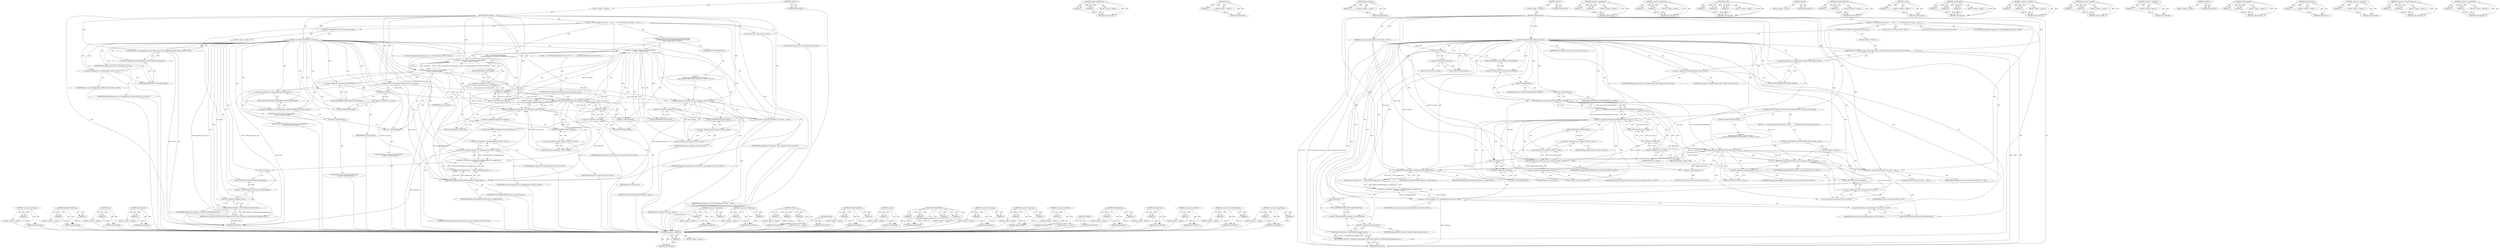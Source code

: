 digraph "&lt;operator&gt;.greaterThan" {
vulnerable_206 [label=<(METHOD,&lt;operator&gt;.indirection)>];
vulnerable_207 [label=<(PARAM,p1)>];
vulnerable_208 [label=<(BLOCK,&lt;empty&gt;,&lt;empty&gt;)>];
vulnerable_209 [label=<(METHOD_RETURN,ANY)>];
vulnerable_188 [label=<(METHOD,MapEventToTabStrip)>];
vulnerable_189 [label=<(PARAM,p1)>];
vulnerable_190 [label=<(PARAM,p2)>];
vulnerable_191 [label=<(BLOCK,&lt;empty&gt;,&lt;empty&gt;)>];
vulnerable_192 [label=<(METHOD_RETURN,ANY)>];
vulnerable_142 [label=<(METHOD,data)>];
vulnerable_143 [label=<(PARAM,p1)>];
vulnerable_144 [label=<(BLOCK,&lt;empty&gt;,&lt;empty&gt;)>];
vulnerable_145 [label=<(METHOD_RETURN,ANY)>];
vulnerable_165 [label=<(METHOD,base.string16)>];
vulnerable_166 [label=<(PARAM,p1)>];
vulnerable_167 [label=<(BLOCK,&lt;empty&gt;,&lt;empty&gt;)>];
vulnerable_168 [label=<(METHOD_RETURN,ANY)>];
vulnerable_6 [label=<(METHOD,&lt;global&gt;)<SUB>1</SUB>>];
vulnerable_7 [label=<(BLOCK,&lt;empty&gt;,&lt;empty&gt;)<SUB>1</SUB>>];
vulnerable_8 [label=<(METHOD,OnPerformDrop)<SUB>1</SUB>>];
vulnerable_9 [label="<(PARAM,const ui::DropTargetEvent&amp; event)<SUB>1</SUB>>"];
vulnerable_10 [label=<(BLOCK,{
  if (!forwarding_to_tab_strip_)
    return u...,{
  if (!forwarding_to_tab_strip_)
    return u...)<SUB>1</SUB>>];
vulnerable_11 [label=<(CONTROL_STRUCTURE,IF,if (!forwarding_to_tab_strip_))<SUB>2</SUB>>];
vulnerable_12 [label=<(&lt;operator&gt;.logicalNot,!forwarding_to_tab_strip_)<SUB>2</SUB>>];
vulnerable_13 [label=<(IDENTIFIER,forwarding_to_tab_strip_,!forwarding_to_tab_strip_)<SUB>2</SUB>>];
vulnerable_14 [label=<(BLOCK,&lt;empty&gt;,&lt;empty&gt;)<SUB>3</SUB>>];
vulnerable_15 [label="<(RETURN,return ui::DragDropTypes::DRAG_NONE;,return ui::DragDropTypes::DRAG_NONE;)<SUB>3</SUB>>"];
vulnerable_16 [label="<(&lt;operator&gt;.fieldAccess,ui::DragDropTypes::DRAG_NONE)<SUB>3</SUB>>"];
vulnerable_17 [label="<(&lt;operator&gt;.fieldAccess,ui::DragDropTypes)<SUB>3</SUB>>"];
vulnerable_18 [label="<(IDENTIFIER,ui,return ui::DragDropTypes::DRAG_NONE;)<SUB>3</SUB>>"];
vulnerable_19 [label="<(IDENTIFIER,DragDropTypes,return ui::DragDropTypes::DRAG_NONE;)<SUB>3</SUB>>"];
vulnerable_20 [label=<(FIELD_IDENTIFIER,DRAG_NONE,DRAG_NONE)<SUB>3</SUB>>];
vulnerable_21 [label="<(LOCAL,GURL url: GURL)<SUB>5</SUB>>"];
vulnerable_22 [label="<(LOCAL,base.string16 title: base.string16)<SUB>6</SUB>>"];
vulnerable_23 [label="<(LOCAL,ui.OSExchangeData mapped_data: ui.OSExchangeData)<SUB>7</SUB>>"];
vulnerable_24 [label=<(CONTROL_STRUCTURE,IF,if (!event.data().GetURLAndTitle(&amp;url, &amp;title) || !url.is_valid()))<SUB>8</SUB>>];
vulnerable_25 [label=<(&lt;operator&gt;.logicalOr,!event.data().GetURLAndTitle(&amp;url, &amp;title) || !...)<SUB>8</SUB>>];
vulnerable_26 [label=<(&lt;operator&gt;.logicalNot,!event.data().GetURLAndTitle(&amp;url, &amp;title))<SUB>8</SUB>>];
vulnerable_27 [label=<(GetURLAndTitle,event.data().GetURLAndTitle(&amp;url, &amp;title))<SUB>8</SUB>>];
vulnerable_28 [label=<(&lt;operator&gt;.fieldAccess,event.data().GetURLAndTitle)<SUB>8</SUB>>];
vulnerable_29 [label=<(data,event.data())<SUB>8</SUB>>];
vulnerable_30 [label=<(&lt;operator&gt;.fieldAccess,event.data)<SUB>8</SUB>>];
vulnerable_31 [label=<(IDENTIFIER,event,event.data())<SUB>8</SUB>>];
vulnerable_32 [label=<(FIELD_IDENTIFIER,data,data)<SUB>8</SUB>>];
vulnerable_33 [label=<(FIELD_IDENTIFIER,GetURLAndTitle,GetURLAndTitle)<SUB>8</SUB>>];
vulnerable_34 [label=<(&lt;operator&gt;.addressOf,&amp;url)<SUB>8</SUB>>];
vulnerable_35 [label=<(IDENTIFIER,url,event.data().GetURLAndTitle(&amp;url, &amp;title))<SUB>8</SUB>>];
vulnerable_36 [label=<(&lt;operator&gt;.addressOf,&amp;title)<SUB>8</SUB>>];
vulnerable_37 [label=<(IDENTIFIER,title,event.data().GetURLAndTitle(&amp;url, &amp;title))<SUB>8</SUB>>];
vulnerable_38 [label=<(&lt;operator&gt;.logicalNot,!url.is_valid())<SUB>8</SUB>>];
vulnerable_39 [label=<(is_valid,url.is_valid())<SUB>8</SUB>>];
vulnerable_40 [label=<(&lt;operator&gt;.fieldAccess,url.is_valid)<SUB>8</SUB>>];
vulnerable_41 [label=<(IDENTIFIER,url,url.is_valid())<SUB>8</SUB>>];
vulnerable_42 [label=<(FIELD_IDENTIFIER,is_valid,is_valid)<SUB>8</SUB>>];
vulnerable_43 [label=<(BLOCK,{
     if (GetPasteAndGoURL(event.data(), &amp;url)...,{
     if (GetPasteAndGoURL(event.data(), &amp;url)...)<SUB>8</SUB>>];
vulnerable_44 [label=<(CONTROL_STRUCTURE,IF,if (GetPasteAndGoURL(event.data(), &amp;url)))<SUB>9</SUB>>];
vulnerable_45 [label=<(GetPasteAndGoURL,GetPasteAndGoURL(event.data(), &amp;url))<SUB>9</SUB>>];
vulnerable_46 [label=<(data,event.data())<SUB>9</SUB>>];
vulnerable_47 [label=<(&lt;operator&gt;.fieldAccess,event.data)<SUB>9</SUB>>];
vulnerable_48 [label=<(IDENTIFIER,event,event.data())<SUB>9</SUB>>];
vulnerable_49 [label=<(FIELD_IDENTIFIER,data,data)<SUB>9</SUB>>];
vulnerable_50 [label=<(&lt;operator&gt;.addressOf,&amp;url)<SUB>9</SUB>>];
vulnerable_51 [label=<(IDENTIFIER,url,GetPasteAndGoURL(event.data(), &amp;url))<SUB>9</SUB>>];
vulnerable_52 [label=<(BLOCK,&lt;empty&gt;,&lt;empty&gt;)<SUB>10</SUB>>];
vulnerable_53 [label="<(SetURL,mapped_data.SetURL(url, base::string16()))<SUB>10</SUB>>"];
vulnerable_54 [label=<(&lt;operator&gt;.fieldAccess,mapped_data.SetURL)<SUB>10</SUB>>];
vulnerable_55 [label="<(IDENTIFIER,mapped_data,mapped_data.SetURL(url, base::string16()))<SUB>10</SUB>>"];
vulnerable_56 [label=<(FIELD_IDENTIFIER,SetURL,SetURL)<SUB>10</SUB>>];
vulnerable_57 [label="<(IDENTIFIER,url,mapped_data.SetURL(url, base::string16()))<SUB>10</SUB>>"];
vulnerable_58 [label="<(base.string16,base::string16())<SUB>10</SUB>>"];
vulnerable_59 [label="<(&lt;operator&gt;.fieldAccess,base::string16)<SUB>10</SUB>>"];
vulnerable_60 [label="<(IDENTIFIER,base,base::string16())<SUB>10</SUB>>"];
vulnerable_61 [label=<(FIELD_IDENTIFIER,string16,string16)<SUB>10</SUB>>];
vulnerable_62 [label=<(CONTROL_STRUCTURE,ELSE,else)<SUB>11</SUB>>];
vulnerable_63 [label="<(BLOCK,{
    mapped_data.SetURL(url, base::string16())...,{
    mapped_data.SetURL(url, base::string16())...)<SUB>11</SUB>>"];
vulnerable_64 [label="<(SetURL,mapped_data.SetURL(url, base::string16()))<SUB>12</SUB>>"];
vulnerable_65 [label=<(&lt;operator&gt;.fieldAccess,mapped_data.SetURL)<SUB>12</SUB>>];
vulnerable_66 [label="<(IDENTIFIER,mapped_data,mapped_data.SetURL(url, base::string16()))<SUB>12</SUB>>"];
vulnerable_67 [label=<(FIELD_IDENTIFIER,SetURL,SetURL)<SUB>12</SUB>>];
vulnerable_68 [label="<(IDENTIFIER,url,mapped_data.SetURL(url, base::string16()))<SUB>12</SUB>>"];
vulnerable_69 [label="<(base.string16,base::string16())<SUB>12</SUB>>"];
vulnerable_70 [label="<(&lt;operator&gt;.fieldAccess,base::string16)<SUB>12</SUB>>"];
vulnerable_71 [label="<(IDENTIFIER,base,base::string16())<SUB>12</SUB>>"];
vulnerable_72 [label=<(FIELD_IDENTIFIER,string16,string16)<SUB>12</SUB>>];
vulnerable_73 [label=<(&lt;operator&gt;.assignment,forwarding_to_tab_strip_ = false)<SUB>14</SUB>>];
vulnerable_74 [label=<(IDENTIFIER,forwarding_to_tab_strip_,forwarding_to_tab_strip_ = false)<SUB>14</SUB>>];
vulnerable_75 [label=<(LITERAL,false,forwarding_to_tab_strip_ = false)<SUB>14</SUB>>];
vulnerable_76 [label="<(&lt;operator&gt;.greaterThan,scoped_ptr&lt;ui::DropTargetEvent&gt; mapped_event(
 ...)<SUB>15</SUB>>"];
vulnerable_77 [label="<(&lt;operator&gt;.lessThan,scoped_ptr&lt;ui::DropTargetEvent)<SUB>15</SUB>>"];
vulnerable_78 [label="<(IDENTIFIER,scoped_ptr,scoped_ptr&lt;ui::DropTargetEvent)<SUB>15</SUB>>"];
vulnerable_79 [label="<(&lt;operator&gt;.fieldAccess,ui::DropTargetEvent)<SUB>15</SUB>>"];
vulnerable_80 [label="<(IDENTIFIER,ui,scoped_ptr&lt;ui::DropTargetEvent)<SUB>15</SUB>>"];
vulnerable_81 [label=<(FIELD_IDENTIFIER,DropTargetEvent,DropTargetEvent)<SUB>15</SUB>>];
vulnerable_82 [label=<(mapped_event,mapped_event(
      MapEventToTabStrip(event, m...)<SUB>15</SUB>>];
vulnerable_83 [label=<(MapEventToTabStrip,MapEventToTabStrip(event, mapped_data))<SUB>16</SUB>>];
vulnerable_84 [label=<(IDENTIFIER,event,MapEventToTabStrip(event, mapped_data))<SUB>16</SUB>>];
vulnerable_85 [label=<(IDENTIFIER,mapped_data,MapEventToTabStrip(event, mapped_data))<SUB>16</SUB>>];
vulnerable_86 [label=<(RETURN,return tabstrip()-&gt;OnPerformDrop(*mapped_event);,return tabstrip()-&gt;OnPerformDrop(*mapped_event);)<SUB>17</SUB>>];
vulnerable_87 [label=<(OnPerformDrop,tabstrip()-&gt;OnPerformDrop(*mapped_event))<SUB>17</SUB>>];
vulnerable_88 [label=<(&lt;operator&gt;.indirectFieldAccess,tabstrip()-&gt;OnPerformDrop)<SUB>17</SUB>>];
vulnerable_89 [label=<(tabstrip,tabstrip())<SUB>17</SUB>>];
vulnerable_90 [label=<(FIELD_IDENTIFIER,OnPerformDrop,OnPerformDrop)<SUB>17</SUB>>];
vulnerable_91 [label=<(&lt;operator&gt;.indirection,*mapped_event)<SUB>17</SUB>>];
vulnerable_92 [label=<(IDENTIFIER,mapped_event,tabstrip()-&gt;OnPerformDrop(*mapped_event))<SUB>17</SUB>>];
vulnerable_93 [label=<(METHOD_RETURN,int)<SUB>1</SUB>>];
vulnerable_95 [label=<(METHOD_RETURN,ANY)<SUB>1</SUB>>];
vulnerable_169 [label=<(METHOD,&lt;operator&gt;.assignment)>];
vulnerable_170 [label=<(PARAM,p1)>];
vulnerable_171 [label=<(PARAM,p2)>];
vulnerable_172 [label=<(BLOCK,&lt;empty&gt;,&lt;empty&gt;)>];
vulnerable_173 [label=<(METHOD_RETURN,ANY)>];
vulnerable_126 [label=<(METHOD,&lt;operator&gt;.fieldAccess)>];
vulnerable_127 [label=<(PARAM,p1)>];
vulnerable_128 [label=<(PARAM,p2)>];
vulnerable_129 [label=<(BLOCK,&lt;empty&gt;,&lt;empty&gt;)>];
vulnerable_130 [label=<(METHOD_RETURN,ANY)>];
vulnerable_159 [label=<(METHOD,SetURL)>];
vulnerable_160 [label=<(PARAM,p1)>];
vulnerable_161 [label=<(PARAM,p2)>];
vulnerable_162 [label=<(PARAM,p3)>];
vulnerable_163 [label=<(BLOCK,&lt;empty&gt;,&lt;empty&gt;)>];
vulnerable_164 [label=<(METHOD_RETURN,ANY)>];
vulnerable_203 [label=<(METHOD,tabstrip)>];
vulnerable_204 [label=<(BLOCK,&lt;empty&gt;,&lt;empty&gt;)>];
vulnerable_205 [label=<(METHOD_RETURN,ANY)>];
vulnerable_154 [label=<(METHOD,GetPasteAndGoURL)>];
vulnerable_155 [label=<(PARAM,p1)>];
vulnerable_156 [label=<(PARAM,p2)>];
vulnerable_157 [label=<(BLOCK,&lt;empty&gt;,&lt;empty&gt;)>];
vulnerable_158 [label=<(METHOD_RETURN,ANY)>];
vulnerable_150 [label=<(METHOD,is_valid)>];
vulnerable_151 [label=<(PARAM,p1)>];
vulnerable_152 [label=<(BLOCK,&lt;empty&gt;,&lt;empty&gt;)>];
vulnerable_153 [label=<(METHOD_RETURN,ANY)>];
vulnerable_136 [label=<(METHOD,GetURLAndTitle)>];
vulnerable_137 [label=<(PARAM,p1)>];
vulnerable_138 [label=<(PARAM,p2)>];
vulnerable_139 [label=<(PARAM,p3)>];
vulnerable_140 [label=<(BLOCK,&lt;empty&gt;,&lt;empty&gt;)>];
vulnerable_141 [label=<(METHOD_RETURN,ANY)>];
vulnerable_179 [label=<(METHOD,&lt;operator&gt;.lessThan)>];
vulnerable_180 [label=<(PARAM,p1)>];
vulnerable_181 [label=<(PARAM,p2)>];
vulnerable_182 [label=<(BLOCK,&lt;empty&gt;,&lt;empty&gt;)>];
vulnerable_183 [label=<(METHOD_RETURN,ANY)>];
vulnerable_131 [label=<(METHOD,&lt;operator&gt;.logicalOr)>];
vulnerable_132 [label=<(PARAM,p1)>];
vulnerable_133 [label=<(PARAM,p2)>];
vulnerable_134 [label=<(BLOCK,&lt;empty&gt;,&lt;empty&gt;)>];
vulnerable_135 [label=<(METHOD_RETURN,ANY)>];
vulnerable_122 [label=<(METHOD,&lt;operator&gt;.logicalNot)>];
vulnerable_123 [label=<(PARAM,p1)>];
vulnerable_124 [label=<(BLOCK,&lt;empty&gt;,&lt;empty&gt;)>];
vulnerable_125 [label=<(METHOD_RETURN,ANY)>];
vulnerable_116 [label=<(METHOD,&lt;global&gt;)<SUB>1</SUB>>];
vulnerable_117 [label=<(BLOCK,&lt;empty&gt;,&lt;empty&gt;)>];
vulnerable_118 [label=<(METHOD_RETURN,ANY)>];
vulnerable_193 [label=<(METHOD,OnPerformDrop)>];
vulnerable_194 [label=<(PARAM,p1)>];
vulnerable_195 [label=<(PARAM,p2)>];
vulnerable_196 [label=<(BLOCK,&lt;empty&gt;,&lt;empty&gt;)>];
vulnerable_197 [label=<(METHOD_RETURN,ANY)>];
vulnerable_184 [label=<(METHOD,mapped_event)>];
vulnerable_185 [label=<(PARAM,p1)>];
vulnerable_186 [label=<(BLOCK,&lt;empty&gt;,&lt;empty&gt;)>];
vulnerable_187 [label=<(METHOD_RETURN,ANY)>];
vulnerable_146 [label=<(METHOD,&lt;operator&gt;.addressOf)>];
vulnerable_147 [label=<(PARAM,p1)>];
vulnerable_148 [label=<(BLOCK,&lt;empty&gt;,&lt;empty&gt;)>];
vulnerable_149 [label=<(METHOD_RETURN,ANY)>];
vulnerable_198 [label=<(METHOD,&lt;operator&gt;.indirectFieldAccess)>];
vulnerable_199 [label=<(PARAM,p1)>];
vulnerable_200 [label=<(PARAM,p2)>];
vulnerable_201 [label=<(BLOCK,&lt;empty&gt;,&lt;empty&gt;)>];
vulnerable_202 [label=<(METHOD_RETURN,ANY)>];
vulnerable_174 [label=<(METHOD,&lt;operator&gt;.greaterThan)>];
vulnerable_175 [label=<(PARAM,p1)>];
vulnerable_176 [label=<(PARAM,p2)>];
vulnerable_177 [label=<(BLOCK,&lt;empty&gt;,&lt;empty&gt;)>];
vulnerable_178 [label=<(METHOD_RETURN,ANY)>];
fixed_214 [label=<(METHOD,&lt;operator&gt;.indirection)>];
fixed_215 [label=<(PARAM,p1)>];
fixed_216 [label=<(BLOCK,&lt;empty&gt;,&lt;empty&gt;)>];
fixed_217 [label=<(METHOD_RETURN,ANY)>];
fixed_196 [label=<(METHOD,MapEventToTabStrip)>];
fixed_197 [label=<(PARAM,p1)>];
fixed_198 [label=<(PARAM,p2)>];
fixed_199 [label=<(BLOCK,&lt;empty&gt;,&lt;empty&gt;)>];
fixed_200 [label=<(METHOD_RETURN,ANY)>];
fixed_150 [label=<(METHOD,data)>];
fixed_151 [label=<(PARAM,p1)>];
fixed_152 [label=<(BLOCK,&lt;empty&gt;,&lt;empty&gt;)>];
fixed_153 [label=<(METHOD_RETURN,ANY)>];
fixed_173 [label=<(METHOD,base.string16)>];
fixed_174 [label=<(PARAM,p1)>];
fixed_175 [label=<(BLOCK,&lt;empty&gt;,&lt;empty&gt;)>];
fixed_176 [label=<(METHOD_RETURN,ANY)>];
fixed_6 [label=<(METHOD,&lt;global&gt;)<SUB>1</SUB>>];
fixed_7 [label=<(BLOCK,&lt;empty&gt;,&lt;empty&gt;)<SUB>1</SUB>>];
fixed_8 [label=<(METHOD,OnPerformDrop)<SUB>1</SUB>>];
fixed_9 [label="<(PARAM,const ui::DropTargetEvent&amp; event)<SUB>1</SUB>>"];
fixed_10 [label=<(BLOCK,{
  if (!forwarding_to_tab_strip_)
    return u...,{
  if (!forwarding_to_tab_strip_)
    return u...)<SUB>1</SUB>>];
fixed_11 [label=<(CONTROL_STRUCTURE,IF,if (!forwarding_to_tab_strip_))<SUB>2</SUB>>];
fixed_12 [label=<(&lt;operator&gt;.logicalNot,!forwarding_to_tab_strip_)<SUB>2</SUB>>];
fixed_13 [label=<(IDENTIFIER,forwarding_to_tab_strip_,!forwarding_to_tab_strip_)<SUB>2</SUB>>];
fixed_14 [label=<(BLOCK,&lt;empty&gt;,&lt;empty&gt;)<SUB>3</SUB>>];
fixed_15 [label="<(RETURN,return ui::DragDropTypes::DRAG_NONE;,return ui::DragDropTypes::DRAG_NONE;)<SUB>3</SUB>>"];
fixed_16 [label="<(&lt;operator&gt;.fieldAccess,ui::DragDropTypes::DRAG_NONE)<SUB>3</SUB>>"];
fixed_17 [label="<(&lt;operator&gt;.fieldAccess,ui::DragDropTypes)<SUB>3</SUB>>"];
fixed_18 [label="<(IDENTIFIER,ui,return ui::DragDropTypes::DRAG_NONE;)<SUB>3</SUB>>"];
fixed_19 [label="<(IDENTIFIER,DragDropTypes,return ui::DragDropTypes::DRAG_NONE;)<SUB>3</SUB>>"];
fixed_20 [label=<(FIELD_IDENTIFIER,DRAG_NONE,DRAG_NONE)<SUB>3</SUB>>];
fixed_21 [label="<(LOCAL,GURL url: GURL)<SUB>5</SUB>>"];
fixed_22 [label="<(LOCAL,base.string16 title: base.string16)<SUB>6</SUB>>"];
fixed_23 [label="<(LOCAL,ui.OSExchangeData mapped_data: ui.OSExchangeData)<SUB>7</SUB>>"];
fixed_24 [label="<(CONTROL_STRUCTURE,IF,if (!event.data().GetURLAndTitle(
           ui::OSExchangeData::CONVERT_FILENAMES, &amp;url, &amp;title) ||
      !url.is_valid()))<SUB>8</SUB>>"];
fixed_25 [label="<(&lt;operator&gt;.logicalOr,!event.data().GetURLAndTitle(
           ui::OS...)<SUB>8</SUB>>"];
fixed_26 [label="<(&lt;operator&gt;.logicalNot,!event.data().GetURLAndTitle(
           ui::OS...)<SUB>8</SUB>>"];
fixed_27 [label="<(GetURLAndTitle,event.data().GetURLAndTitle(
           ui::OSE...)<SUB>8</SUB>>"];
fixed_28 [label=<(&lt;operator&gt;.fieldAccess,event.data().GetURLAndTitle)<SUB>8</SUB>>];
fixed_29 [label=<(data,event.data())<SUB>8</SUB>>];
fixed_30 [label=<(&lt;operator&gt;.fieldAccess,event.data)<SUB>8</SUB>>];
fixed_31 [label=<(IDENTIFIER,event,event.data())<SUB>8</SUB>>];
fixed_32 [label=<(FIELD_IDENTIFIER,data,data)<SUB>8</SUB>>];
fixed_33 [label=<(FIELD_IDENTIFIER,GetURLAndTitle,GetURLAndTitle)<SUB>8</SUB>>];
fixed_34 [label="<(&lt;operator&gt;.fieldAccess,ui::OSExchangeData::CONVERT_FILENAMES)<SUB>9</SUB>>"];
fixed_35 [label="<(&lt;operator&gt;.fieldAccess,ui::OSExchangeData)<SUB>9</SUB>>"];
fixed_36 [label="<(IDENTIFIER,ui,event.data().GetURLAndTitle(
           ui::OSE...)<SUB>9</SUB>>"];
fixed_37 [label="<(IDENTIFIER,OSExchangeData,event.data().GetURLAndTitle(
           ui::OSE...)<SUB>9</SUB>>"];
fixed_38 [label=<(FIELD_IDENTIFIER,CONVERT_FILENAMES,CONVERT_FILENAMES)<SUB>9</SUB>>];
fixed_39 [label=<(&lt;operator&gt;.addressOf,&amp;url)<SUB>9</SUB>>];
fixed_40 [label="<(IDENTIFIER,url,event.data().GetURLAndTitle(
           ui::OSE...)<SUB>9</SUB>>"];
fixed_41 [label=<(&lt;operator&gt;.addressOf,&amp;title)<SUB>9</SUB>>];
fixed_42 [label="<(IDENTIFIER,title,event.data().GetURLAndTitle(
           ui::OSE...)<SUB>9</SUB>>"];
fixed_43 [label=<(&lt;operator&gt;.logicalNot,!url.is_valid())<SUB>10</SUB>>];
fixed_44 [label=<(is_valid,url.is_valid())<SUB>10</SUB>>];
fixed_45 [label=<(&lt;operator&gt;.fieldAccess,url.is_valid)<SUB>10</SUB>>];
fixed_46 [label=<(IDENTIFIER,url,url.is_valid())<SUB>10</SUB>>];
fixed_47 [label=<(FIELD_IDENTIFIER,is_valid,is_valid)<SUB>10</SUB>>];
fixed_48 [label=<(BLOCK,{
     if (GetPasteAndGoURL(event.data(), &amp;url)...,{
     if (GetPasteAndGoURL(event.data(), &amp;url)...)<SUB>10</SUB>>];
fixed_49 [label=<(CONTROL_STRUCTURE,IF,if (GetPasteAndGoURL(event.data(), &amp;url)))<SUB>11</SUB>>];
fixed_50 [label=<(GetPasteAndGoURL,GetPasteAndGoURL(event.data(), &amp;url))<SUB>11</SUB>>];
fixed_51 [label=<(data,event.data())<SUB>11</SUB>>];
fixed_52 [label=<(&lt;operator&gt;.fieldAccess,event.data)<SUB>11</SUB>>];
fixed_53 [label=<(IDENTIFIER,event,event.data())<SUB>11</SUB>>];
fixed_54 [label=<(FIELD_IDENTIFIER,data,data)<SUB>11</SUB>>];
fixed_55 [label=<(&lt;operator&gt;.addressOf,&amp;url)<SUB>11</SUB>>];
fixed_56 [label=<(IDENTIFIER,url,GetPasteAndGoURL(event.data(), &amp;url))<SUB>11</SUB>>];
fixed_57 [label=<(BLOCK,&lt;empty&gt;,&lt;empty&gt;)<SUB>12</SUB>>];
fixed_58 [label="<(SetURL,mapped_data.SetURL(url, base::string16()))<SUB>12</SUB>>"];
fixed_59 [label=<(&lt;operator&gt;.fieldAccess,mapped_data.SetURL)<SUB>12</SUB>>];
fixed_60 [label="<(IDENTIFIER,mapped_data,mapped_data.SetURL(url, base::string16()))<SUB>12</SUB>>"];
fixed_61 [label=<(FIELD_IDENTIFIER,SetURL,SetURL)<SUB>12</SUB>>];
fixed_62 [label="<(IDENTIFIER,url,mapped_data.SetURL(url, base::string16()))<SUB>12</SUB>>"];
fixed_63 [label="<(base.string16,base::string16())<SUB>12</SUB>>"];
fixed_64 [label="<(&lt;operator&gt;.fieldAccess,base::string16)<SUB>12</SUB>>"];
fixed_65 [label="<(IDENTIFIER,base,base::string16())<SUB>12</SUB>>"];
fixed_66 [label=<(FIELD_IDENTIFIER,string16,string16)<SUB>12</SUB>>];
fixed_67 [label=<(CONTROL_STRUCTURE,ELSE,else)<SUB>13</SUB>>];
fixed_68 [label="<(BLOCK,{
    mapped_data.SetURL(url, base::string16())...,{
    mapped_data.SetURL(url, base::string16())...)<SUB>13</SUB>>"];
fixed_69 [label="<(SetURL,mapped_data.SetURL(url, base::string16()))<SUB>14</SUB>>"];
fixed_70 [label=<(&lt;operator&gt;.fieldAccess,mapped_data.SetURL)<SUB>14</SUB>>];
fixed_71 [label="<(IDENTIFIER,mapped_data,mapped_data.SetURL(url, base::string16()))<SUB>14</SUB>>"];
fixed_72 [label=<(FIELD_IDENTIFIER,SetURL,SetURL)<SUB>14</SUB>>];
fixed_73 [label="<(IDENTIFIER,url,mapped_data.SetURL(url, base::string16()))<SUB>14</SUB>>"];
fixed_74 [label="<(base.string16,base::string16())<SUB>14</SUB>>"];
fixed_75 [label="<(&lt;operator&gt;.fieldAccess,base::string16)<SUB>14</SUB>>"];
fixed_76 [label="<(IDENTIFIER,base,base::string16())<SUB>14</SUB>>"];
fixed_77 [label=<(FIELD_IDENTIFIER,string16,string16)<SUB>14</SUB>>];
fixed_78 [label=<(&lt;operator&gt;.assignment,forwarding_to_tab_strip_ = false)<SUB>16</SUB>>];
fixed_79 [label=<(IDENTIFIER,forwarding_to_tab_strip_,forwarding_to_tab_strip_ = false)<SUB>16</SUB>>];
fixed_80 [label=<(LITERAL,false,forwarding_to_tab_strip_ = false)<SUB>16</SUB>>];
fixed_81 [label="<(&lt;operator&gt;.greaterThan,scoped_ptr&lt;ui::DropTargetEvent&gt; mapped_event(
 ...)<SUB>17</SUB>>"];
fixed_82 [label="<(&lt;operator&gt;.lessThan,scoped_ptr&lt;ui::DropTargetEvent)<SUB>17</SUB>>"];
fixed_83 [label="<(IDENTIFIER,scoped_ptr,scoped_ptr&lt;ui::DropTargetEvent)<SUB>17</SUB>>"];
fixed_84 [label="<(&lt;operator&gt;.fieldAccess,ui::DropTargetEvent)<SUB>17</SUB>>"];
fixed_85 [label="<(IDENTIFIER,ui,scoped_ptr&lt;ui::DropTargetEvent)<SUB>17</SUB>>"];
fixed_86 [label=<(FIELD_IDENTIFIER,DropTargetEvent,DropTargetEvent)<SUB>17</SUB>>];
fixed_87 [label=<(mapped_event,mapped_event(
      MapEventToTabStrip(event, m...)<SUB>17</SUB>>];
fixed_88 [label=<(MapEventToTabStrip,MapEventToTabStrip(event, mapped_data))<SUB>18</SUB>>];
fixed_89 [label=<(IDENTIFIER,event,MapEventToTabStrip(event, mapped_data))<SUB>18</SUB>>];
fixed_90 [label=<(IDENTIFIER,mapped_data,MapEventToTabStrip(event, mapped_data))<SUB>18</SUB>>];
fixed_91 [label=<(RETURN,return tabstrip()-&gt;OnPerformDrop(*mapped_event);,return tabstrip()-&gt;OnPerformDrop(*mapped_event);)<SUB>19</SUB>>];
fixed_92 [label=<(OnPerformDrop,tabstrip()-&gt;OnPerformDrop(*mapped_event))<SUB>19</SUB>>];
fixed_93 [label=<(&lt;operator&gt;.indirectFieldAccess,tabstrip()-&gt;OnPerformDrop)<SUB>19</SUB>>];
fixed_94 [label=<(tabstrip,tabstrip())<SUB>19</SUB>>];
fixed_95 [label=<(FIELD_IDENTIFIER,OnPerformDrop,OnPerformDrop)<SUB>19</SUB>>];
fixed_96 [label=<(&lt;operator&gt;.indirection,*mapped_event)<SUB>19</SUB>>];
fixed_97 [label=<(IDENTIFIER,mapped_event,tabstrip()-&gt;OnPerformDrop(*mapped_event))<SUB>19</SUB>>];
fixed_98 [label=<(METHOD_RETURN,int)<SUB>1</SUB>>];
fixed_100 [label=<(METHOD_RETURN,ANY)<SUB>1</SUB>>];
fixed_177 [label=<(METHOD,&lt;operator&gt;.assignment)>];
fixed_178 [label=<(PARAM,p1)>];
fixed_179 [label=<(PARAM,p2)>];
fixed_180 [label=<(BLOCK,&lt;empty&gt;,&lt;empty&gt;)>];
fixed_181 [label=<(METHOD_RETURN,ANY)>];
fixed_133 [label=<(METHOD,&lt;operator&gt;.fieldAccess)>];
fixed_134 [label=<(PARAM,p1)>];
fixed_135 [label=<(PARAM,p2)>];
fixed_136 [label=<(BLOCK,&lt;empty&gt;,&lt;empty&gt;)>];
fixed_137 [label=<(METHOD_RETURN,ANY)>];
fixed_167 [label=<(METHOD,SetURL)>];
fixed_168 [label=<(PARAM,p1)>];
fixed_169 [label=<(PARAM,p2)>];
fixed_170 [label=<(PARAM,p3)>];
fixed_171 [label=<(BLOCK,&lt;empty&gt;,&lt;empty&gt;)>];
fixed_172 [label=<(METHOD_RETURN,ANY)>];
fixed_211 [label=<(METHOD,tabstrip)>];
fixed_212 [label=<(BLOCK,&lt;empty&gt;,&lt;empty&gt;)>];
fixed_213 [label=<(METHOD_RETURN,ANY)>];
fixed_162 [label=<(METHOD,GetPasteAndGoURL)>];
fixed_163 [label=<(PARAM,p1)>];
fixed_164 [label=<(PARAM,p2)>];
fixed_165 [label=<(BLOCK,&lt;empty&gt;,&lt;empty&gt;)>];
fixed_166 [label=<(METHOD_RETURN,ANY)>];
fixed_158 [label=<(METHOD,is_valid)>];
fixed_159 [label=<(PARAM,p1)>];
fixed_160 [label=<(BLOCK,&lt;empty&gt;,&lt;empty&gt;)>];
fixed_161 [label=<(METHOD_RETURN,ANY)>];
fixed_143 [label=<(METHOD,GetURLAndTitle)>];
fixed_144 [label=<(PARAM,p1)>];
fixed_145 [label=<(PARAM,p2)>];
fixed_146 [label=<(PARAM,p3)>];
fixed_147 [label=<(PARAM,p4)>];
fixed_148 [label=<(BLOCK,&lt;empty&gt;,&lt;empty&gt;)>];
fixed_149 [label=<(METHOD_RETURN,ANY)>];
fixed_187 [label=<(METHOD,&lt;operator&gt;.lessThan)>];
fixed_188 [label=<(PARAM,p1)>];
fixed_189 [label=<(PARAM,p2)>];
fixed_190 [label=<(BLOCK,&lt;empty&gt;,&lt;empty&gt;)>];
fixed_191 [label=<(METHOD_RETURN,ANY)>];
fixed_138 [label=<(METHOD,&lt;operator&gt;.logicalOr)>];
fixed_139 [label=<(PARAM,p1)>];
fixed_140 [label=<(PARAM,p2)>];
fixed_141 [label=<(BLOCK,&lt;empty&gt;,&lt;empty&gt;)>];
fixed_142 [label=<(METHOD_RETURN,ANY)>];
fixed_129 [label=<(METHOD,&lt;operator&gt;.logicalNot)>];
fixed_130 [label=<(PARAM,p1)>];
fixed_131 [label=<(BLOCK,&lt;empty&gt;,&lt;empty&gt;)>];
fixed_132 [label=<(METHOD_RETURN,ANY)>];
fixed_123 [label=<(METHOD,&lt;global&gt;)<SUB>1</SUB>>];
fixed_124 [label=<(BLOCK,&lt;empty&gt;,&lt;empty&gt;)>];
fixed_125 [label=<(METHOD_RETURN,ANY)>];
fixed_201 [label=<(METHOD,OnPerformDrop)>];
fixed_202 [label=<(PARAM,p1)>];
fixed_203 [label=<(PARAM,p2)>];
fixed_204 [label=<(BLOCK,&lt;empty&gt;,&lt;empty&gt;)>];
fixed_205 [label=<(METHOD_RETURN,ANY)>];
fixed_192 [label=<(METHOD,mapped_event)>];
fixed_193 [label=<(PARAM,p1)>];
fixed_194 [label=<(BLOCK,&lt;empty&gt;,&lt;empty&gt;)>];
fixed_195 [label=<(METHOD_RETURN,ANY)>];
fixed_154 [label=<(METHOD,&lt;operator&gt;.addressOf)>];
fixed_155 [label=<(PARAM,p1)>];
fixed_156 [label=<(BLOCK,&lt;empty&gt;,&lt;empty&gt;)>];
fixed_157 [label=<(METHOD_RETURN,ANY)>];
fixed_206 [label=<(METHOD,&lt;operator&gt;.indirectFieldAccess)>];
fixed_207 [label=<(PARAM,p1)>];
fixed_208 [label=<(PARAM,p2)>];
fixed_209 [label=<(BLOCK,&lt;empty&gt;,&lt;empty&gt;)>];
fixed_210 [label=<(METHOD_RETURN,ANY)>];
fixed_182 [label=<(METHOD,&lt;operator&gt;.greaterThan)>];
fixed_183 [label=<(PARAM,p1)>];
fixed_184 [label=<(PARAM,p2)>];
fixed_185 [label=<(BLOCK,&lt;empty&gt;,&lt;empty&gt;)>];
fixed_186 [label=<(METHOD_RETURN,ANY)>];
vulnerable_206 -> vulnerable_207  [key=0, label="AST: "];
vulnerable_206 -> vulnerable_207  [key=1, label="DDG: "];
vulnerable_206 -> vulnerable_208  [key=0, label="AST: "];
vulnerable_206 -> vulnerable_209  [key=0, label="AST: "];
vulnerable_206 -> vulnerable_209  [key=1, label="CFG: "];
vulnerable_207 -> vulnerable_209  [key=0, label="DDG: p1"];
vulnerable_188 -> vulnerable_189  [key=0, label="AST: "];
vulnerable_188 -> vulnerable_189  [key=1, label="DDG: "];
vulnerable_188 -> vulnerable_191  [key=0, label="AST: "];
vulnerable_188 -> vulnerable_190  [key=0, label="AST: "];
vulnerable_188 -> vulnerable_190  [key=1, label="DDG: "];
vulnerable_188 -> vulnerable_192  [key=0, label="AST: "];
vulnerable_188 -> vulnerable_192  [key=1, label="CFG: "];
vulnerable_189 -> vulnerable_192  [key=0, label="DDG: p1"];
vulnerable_190 -> vulnerable_192  [key=0, label="DDG: p2"];
vulnerable_142 -> vulnerable_143  [key=0, label="AST: "];
vulnerable_142 -> vulnerable_143  [key=1, label="DDG: "];
vulnerable_142 -> vulnerable_144  [key=0, label="AST: "];
vulnerable_142 -> vulnerable_145  [key=0, label="AST: "];
vulnerable_142 -> vulnerable_145  [key=1, label="CFG: "];
vulnerable_143 -> vulnerable_145  [key=0, label="DDG: p1"];
vulnerable_165 -> vulnerable_166  [key=0, label="AST: "];
vulnerable_165 -> vulnerable_166  [key=1, label="DDG: "];
vulnerable_165 -> vulnerable_167  [key=0, label="AST: "];
vulnerable_165 -> vulnerable_168  [key=0, label="AST: "];
vulnerable_165 -> vulnerable_168  [key=1, label="CFG: "];
vulnerable_166 -> vulnerable_168  [key=0, label="DDG: p1"];
vulnerable_6 -> vulnerable_7  [key=0, label="AST: "];
vulnerable_6 -> vulnerable_95  [key=0, label="AST: "];
vulnerable_6 -> vulnerable_95  [key=1, label="CFG: "];
vulnerable_7 -> vulnerable_8  [key=0, label="AST: "];
vulnerable_8 -> vulnerable_9  [key=0, label="AST: "];
vulnerable_8 -> vulnerable_9  [key=1, label="DDG: "];
vulnerable_8 -> vulnerable_10  [key=0, label="AST: "];
vulnerable_8 -> vulnerable_93  [key=0, label="AST: "];
vulnerable_8 -> vulnerable_12  [key=0, label="CFG: "];
vulnerable_8 -> vulnerable_12  [key=1, label="DDG: "];
vulnerable_8 -> vulnerable_73  [key=0, label="DDG: "];
vulnerable_8 -> vulnerable_15  [key=0, label="DDG: "];
vulnerable_8 -> vulnerable_77  [key=0, label="DDG: "];
vulnerable_8 -> vulnerable_83  [key=0, label="DDG: "];
vulnerable_8 -> vulnerable_27  [key=0, label="DDG: "];
vulnerable_8 -> vulnerable_39  [key=0, label="DDG: "];
vulnerable_8 -> vulnerable_45  [key=0, label="DDG: "];
vulnerable_8 -> vulnerable_64  [key=0, label="DDG: "];
vulnerable_8 -> vulnerable_53  [key=0, label="DDG: "];
vulnerable_9 -> vulnerable_93  [key=0, label="DDG: event"];
vulnerable_9 -> vulnerable_83  [key=0, label="DDG: event"];
vulnerable_9 -> vulnerable_46  [key=0, label="DDG: event"];
vulnerable_9 -> vulnerable_29  [key=0, label="DDG: event"];
vulnerable_10 -> vulnerable_11  [key=0, label="AST: "];
vulnerable_10 -> vulnerable_21  [key=0, label="AST: "];
vulnerable_10 -> vulnerable_22  [key=0, label="AST: "];
vulnerable_10 -> vulnerable_23  [key=0, label="AST: "];
vulnerable_10 -> vulnerable_24  [key=0, label="AST: "];
vulnerable_10 -> vulnerable_73  [key=0, label="AST: "];
vulnerable_10 -> vulnerable_76  [key=0, label="AST: "];
vulnerable_10 -> vulnerable_86  [key=0, label="AST: "];
vulnerable_11 -> vulnerable_12  [key=0, label="AST: "];
vulnerable_11 -> vulnerable_14  [key=0, label="AST: "];
vulnerable_12 -> vulnerable_13  [key=0, label="AST: "];
vulnerable_12 -> vulnerable_17  [key=0, label="CFG: "];
vulnerable_12 -> vulnerable_17  [key=1, label="CDG: "];
vulnerable_12 -> vulnerable_32  [key=0, label="CFG: "];
vulnerable_12 -> vulnerable_32  [key=1, label="CDG: "];
vulnerable_12 -> vulnerable_93  [key=0, label="DDG: forwarding_to_tab_strip_"];
vulnerable_12 -> vulnerable_93  [key=1, label="DDG: !forwarding_to_tab_strip_"];
vulnerable_12 -> vulnerable_15  [key=0, label="CDG: "];
vulnerable_12 -> vulnerable_30  [key=0, label="CDG: "];
vulnerable_12 -> vulnerable_34  [key=0, label="CDG: "];
vulnerable_12 -> vulnerable_73  [key=0, label="CDG: "];
vulnerable_12 -> vulnerable_26  [key=0, label="CDG: "];
vulnerable_12 -> vulnerable_77  [key=0, label="CDG: "];
vulnerable_12 -> vulnerable_89  [key=0, label="CDG: "];
vulnerable_12 -> vulnerable_28  [key=0, label="CDG: "];
vulnerable_12 -> vulnerable_81  [key=0, label="CDG: "];
vulnerable_12 -> vulnerable_20  [key=0, label="CDG: "];
vulnerable_12 -> vulnerable_25  [key=0, label="CDG: "];
vulnerable_12 -> vulnerable_27  [key=0, label="CDG: "];
vulnerable_12 -> vulnerable_29  [key=0, label="CDG: "];
vulnerable_12 -> vulnerable_76  [key=0, label="CDG: "];
vulnerable_12 -> vulnerable_87  [key=0, label="CDG: "];
vulnerable_12 -> vulnerable_91  [key=0, label="CDG: "];
vulnerable_12 -> vulnerable_82  [key=0, label="CDG: "];
vulnerable_12 -> vulnerable_90  [key=0, label="CDG: "];
vulnerable_12 -> vulnerable_79  [key=0, label="CDG: "];
vulnerable_12 -> vulnerable_16  [key=0, label="CDG: "];
vulnerable_12 -> vulnerable_33  [key=0, label="CDG: "];
vulnerable_12 -> vulnerable_83  [key=0, label="CDG: "];
vulnerable_12 -> vulnerable_36  [key=0, label="CDG: "];
vulnerable_12 -> vulnerable_88  [key=0, label="CDG: "];
vulnerable_12 -> vulnerable_86  [key=0, label="CDG: "];
vulnerable_14 -> vulnerable_15  [key=0, label="AST: "];
vulnerable_15 -> vulnerable_16  [key=0, label="AST: "];
vulnerable_15 -> vulnerable_93  [key=0, label="CFG: "];
vulnerable_15 -> vulnerable_93  [key=1, label="DDG: &lt;RET&gt;"];
vulnerable_16 -> vulnerable_17  [key=0, label="AST: "];
vulnerable_16 -> vulnerable_20  [key=0, label="AST: "];
vulnerable_16 -> vulnerable_15  [key=0, label="CFG: "];
vulnerable_17 -> vulnerable_18  [key=0, label="AST: "];
vulnerable_17 -> vulnerable_19  [key=0, label="AST: "];
vulnerable_17 -> vulnerable_20  [key=0, label="CFG: "];
vulnerable_20 -> vulnerable_16  [key=0, label="CFG: "];
vulnerable_24 -> vulnerable_25  [key=0, label="AST: "];
vulnerable_24 -> vulnerable_43  [key=0, label="AST: "];
vulnerable_24 -> vulnerable_62  [key=0, label="AST: "];
vulnerable_25 -> vulnerable_26  [key=0, label="AST: "];
vulnerable_25 -> vulnerable_38  [key=0, label="AST: "];
vulnerable_25 -> vulnerable_49  [key=0, label="CFG: "];
vulnerable_25 -> vulnerable_49  [key=1, label="CDG: "];
vulnerable_25 -> vulnerable_67  [key=0, label="CFG: "];
vulnerable_25 -> vulnerable_67  [key=1, label="CDG: "];
vulnerable_25 -> vulnerable_47  [key=0, label="CDG: "];
vulnerable_25 -> vulnerable_64  [key=0, label="CDG: "];
vulnerable_25 -> vulnerable_46  [key=0, label="CDG: "];
vulnerable_25 -> vulnerable_72  [key=0, label="CDG: "];
vulnerable_25 -> vulnerable_69  [key=0, label="CDG: "];
vulnerable_25 -> vulnerable_45  [key=0, label="CDG: "];
vulnerable_25 -> vulnerable_65  [key=0, label="CDG: "];
vulnerable_25 -> vulnerable_50  [key=0, label="CDG: "];
vulnerable_25 -> vulnerable_70  [key=0, label="CDG: "];
vulnerable_26 -> vulnerable_27  [key=0, label="AST: "];
vulnerable_26 -> vulnerable_25  [key=0, label="CFG: "];
vulnerable_26 -> vulnerable_25  [key=1, label="DDG: event.data().GetURLAndTitle(&amp;url, &amp;title)"];
vulnerable_26 -> vulnerable_42  [key=0, label="CFG: "];
vulnerable_26 -> vulnerable_42  [key=1, label="CDG: "];
vulnerable_26 -> vulnerable_38  [key=0, label="CDG: "];
vulnerable_26 -> vulnerable_40  [key=0, label="CDG: "];
vulnerable_26 -> vulnerable_39  [key=0, label="CDG: "];
vulnerable_27 -> vulnerable_28  [key=0, label="AST: "];
vulnerable_27 -> vulnerable_34  [key=0, label="AST: "];
vulnerable_27 -> vulnerable_36  [key=0, label="AST: "];
vulnerable_27 -> vulnerable_26  [key=0, label="CFG: "];
vulnerable_27 -> vulnerable_26  [key=1, label="DDG: event.data().GetURLAndTitle"];
vulnerable_27 -> vulnerable_26  [key=2, label="DDG: &amp;url"];
vulnerable_27 -> vulnerable_26  [key=3, label="DDG: &amp;title"];
vulnerable_27 -> vulnerable_45  [key=0, label="DDG: event.data().GetURLAndTitle"];
vulnerable_27 -> vulnerable_45  [key=1, label="DDG: &amp;url"];
vulnerable_27 -> vulnerable_64  [key=0, label="DDG: &amp;url"];
vulnerable_27 -> vulnerable_53  [key=0, label="DDG: &amp;url"];
vulnerable_28 -> vulnerable_29  [key=0, label="AST: "];
vulnerable_28 -> vulnerable_33  [key=0, label="AST: "];
vulnerable_28 -> vulnerable_34  [key=0, label="CFG: "];
vulnerable_29 -> vulnerable_30  [key=0, label="AST: "];
vulnerable_29 -> vulnerable_33  [key=0, label="CFG: "];
vulnerable_29 -> vulnerable_83  [key=0, label="DDG: event.data"];
vulnerable_29 -> vulnerable_46  [key=0, label="DDG: event.data"];
vulnerable_30 -> vulnerable_31  [key=0, label="AST: "];
vulnerable_30 -> vulnerable_32  [key=0, label="AST: "];
vulnerable_30 -> vulnerable_29  [key=0, label="CFG: "];
vulnerable_32 -> vulnerable_30  [key=0, label="CFG: "];
vulnerable_33 -> vulnerable_28  [key=0, label="CFG: "];
vulnerable_34 -> vulnerable_35  [key=0, label="AST: "];
vulnerable_34 -> vulnerable_36  [key=0, label="CFG: "];
vulnerable_36 -> vulnerable_37  [key=0, label="AST: "];
vulnerable_36 -> vulnerable_27  [key=0, label="CFG: "];
vulnerable_38 -> vulnerable_39  [key=0, label="AST: "];
vulnerable_38 -> vulnerable_25  [key=0, label="CFG: "];
vulnerable_38 -> vulnerable_25  [key=1, label="DDG: url.is_valid()"];
vulnerable_39 -> vulnerable_40  [key=0, label="AST: "];
vulnerable_39 -> vulnerable_38  [key=0, label="CFG: "];
vulnerable_39 -> vulnerable_38  [key=1, label="DDG: url.is_valid"];
vulnerable_39 -> vulnerable_45  [key=0, label="DDG: url.is_valid"];
vulnerable_39 -> vulnerable_64  [key=0, label="DDG: url.is_valid"];
vulnerable_39 -> vulnerable_53  [key=0, label="DDG: url.is_valid"];
vulnerable_40 -> vulnerable_41  [key=0, label="AST: "];
vulnerable_40 -> vulnerable_42  [key=0, label="AST: "];
vulnerable_40 -> vulnerable_39  [key=0, label="CFG: "];
vulnerable_42 -> vulnerable_40  [key=0, label="CFG: "];
vulnerable_43 -> vulnerable_44  [key=0, label="AST: "];
vulnerable_44 -> vulnerable_45  [key=0, label="AST: "];
vulnerable_44 -> vulnerable_52  [key=0, label="AST: "];
vulnerable_45 -> vulnerable_46  [key=0, label="AST: "];
vulnerable_45 -> vulnerable_50  [key=0, label="AST: "];
vulnerable_45 -> vulnerable_56  [key=0, label="CFG: "];
vulnerable_45 -> vulnerable_56  [key=1, label="CDG: "];
vulnerable_45 -> vulnerable_73  [key=0, label="CFG: "];
vulnerable_45 -> vulnerable_53  [key=0, label="DDG: &amp;url"];
vulnerable_45 -> vulnerable_53  [key=1, label="CDG: "];
vulnerable_45 -> vulnerable_59  [key=0, label="CDG: "];
vulnerable_45 -> vulnerable_54  [key=0, label="CDG: "];
vulnerable_45 -> vulnerable_58  [key=0, label="CDG: "];
vulnerable_45 -> vulnerable_61  [key=0, label="CDG: "];
vulnerable_46 -> vulnerable_47  [key=0, label="AST: "];
vulnerable_46 -> vulnerable_50  [key=0, label="CFG: "];
vulnerable_46 -> vulnerable_83  [key=0, label="DDG: event.data"];
vulnerable_46 -> vulnerable_45  [key=0, label="DDG: event.data"];
vulnerable_47 -> vulnerable_48  [key=0, label="AST: "];
vulnerable_47 -> vulnerable_49  [key=0, label="AST: "];
vulnerable_47 -> vulnerable_46  [key=0, label="CFG: "];
vulnerable_49 -> vulnerable_47  [key=0, label="CFG: "];
vulnerable_50 -> vulnerable_51  [key=0, label="AST: "];
vulnerable_50 -> vulnerable_45  [key=0, label="CFG: "];
vulnerable_52 -> vulnerable_53  [key=0, label="AST: "];
vulnerable_53 -> vulnerable_54  [key=0, label="AST: "];
vulnerable_53 -> vulnerable_57  [key=0, label="AST: "];
vulnerable_53 -> vulnerable_58  [key=0, label="AST: "];
vulnerable_53 -> vulnerable_73  [key=0, label="CFG: "];
vulnerable_53 -> vulnerable_83  [key=0, label="DDG: mapped_data.SetURL"];
vulnerable_54 -> vulnerable_55  [key=0, label="AST: "];
vulnerable_54 -> vulnerable_56  [key=0, label="AST: "];
vulnerable_54 -> vulnerable_61  [key=0, label="CFG: "];
vulnerable_56 -> vulnerable_54  [key=0, label="CFG: "];
vulnerable_58 -> vulnerable_59  [key=0, label="AST: "];
vulnerable_58 -> vulnerable_53  [key=0, label="CFG: "];
vulnerable_58 -> vulnerable_53  [key=1, label="DDG: base::string16"];
vulnerable_59 -> vulnerable_60  [key=0, label="AST: "];
vulnerable_59 -> vulnerable_61  [key=0, label="AST: "];
vulnerable_59 -> vulnerable_58  [key=0, label="CFG: "];
vulnerable_61 -> vulnerable_59  [key=0, label="CFG: "];
vulnerable_62 -> vulnerable_63  [key=0, label="AST: "];
vulnerable_63 -> vulnerable_64  [key=0, label="AST: "];
vulnerable_64 -> vulnerable_65  [key=0, label="AST: "];
vulnerable_64 -> vulnerable_68  [key=0, label="AST: "];
vulnerable_64 -> vulnerable_69  [key=0, label="AST: "];
vulnerable_64 -> vulnerable_73  [key=0, label="CFG: "];
vulnerable_64 -> vulnerable_83  [key=0, label="DDG: mapped_data.SetURL"];
vulnerable_65 -> vulnerable_66  [key=0, label="AST: "];
vulnerable_65 -> vulnerable_67  [key=0, label="AST: "];
vulnerable_65 -> vulnerable_72  [key=0, label="CFG: "];
vulnerable_67 -> vulnerable_65  [key=0, label="CFG: "];
vulnerable_69 -> vulnerable_70  [key=0, label="AST: "];
vulnerable_69 -> vulnerable_64  [key=0, label="CFG: "];
vulnerable_69 -> vulnerable_64  [key=1, label="DDG: base::string16"];
vulnerable_70 -> vulnerable_71  [key=0, label="AST: "];
vulnerable_70 -> vulnerable_72  [key=0, label="AST: "];
vulnerable_70 -> vulnerable_69  [key=0, label="CFG: "];
vulnerable_72 -> vulnerable_70  [key=0, label="CFG: "];
vulnerable_73 -> vulnerable_74  [key=0, label="AST: "];
vulnerable_73 -> vulnerable_75  [key=0, label="AST: "];
vulnerable_73 -> vulnerable_81  [key=0, label="CFG: "];
vulnerable_76 -> vulnerable_77  [key=0, label="AST: "];
vulnerable_76 -> vulnerable_82  [key=0, label="AST: "];
vulnerable_76 -> vulnerable_89  [key=0, label="CFG: "];
vulnerable_77 -> vulnerable_78  [key=0, label="AST: "];
vulnerable_77 -> vulnerable_79  [key=0, label="AST: "];
vulnerable_77 -> vulnerable_83  [key=0, label="CFG: "];
vulnerable_77 -> vulnerable_93  [key=0, label="DDG: scoped_ptr"];
vulnerable_77 -> vulnerable_76  [key=0, label="DDG: scoped_ptr"];
vulnerable_77 -> vulnerable_76  [key=1, label="DDG: ui::DropTargetEvent"];
vulnerable_79 -> vulnerable_80  [key=0, label="AST: "];
vulnerable_79 -> vulnerable_81  [key=0, label="AST: "];
vulnerable_79 -> vulnerable_77  [key=0, label="CFG: "];
vulnerable_81 -> vulnerable_79  [key=0, label="CFG: "];
vulnerable_82 -> vulnerable_83  [key=0, label="AST: "];
vulnerable_82 -> vulnerable_76  [key=0, label="CFG: "];
vulnerable_82 -> vulnerable_76  [key=1, label="DDG: MapEventToTabStrip(event, mapped_data)"];
vulnerable_83 -> vulnerable_84  [key=0, label="AST: "];
vulnerable_83 -> vulnerable_85  [key=0, label="AST: "];
vulnerable_83 -> vulnerable_82  [key=0, label="CFG: "];
vulnerable_83 -> vulnerable_82  [key=1, label="DDG: event"];
vulnerable_83 -> vulnerable_82  [key=2, label="DDG: mapped_data"];
vulnerable_86 -> vulnerable_87  [key=0, label="AST: "];
vulnerable_86 -> vulnerable_93  [key=0, label="CFG: "];
vulnerable_86 -> vulnerable_93  [key=1, label="DDG: &lt;RET&gt;"];
vulnerable_87 -> vulnerable_88  [key=0, label="AST: "];
vulnerable_87 -> vulnerable_91  [key=0, label="AST: "];
vulnerable_87 -> vulnerable_86  [key=0, label="CFG: "];
vulnerable_87 -> vulnerable_86  [key=1, label="DDG: tabstrip()-&gt;OnPerformDrop(*mapped_event)"];
vulnerable_88 -> vulnerable_89  [key=0, label="AST: "];
vulnerable_88 -> vulnerable_90  [key=0, label="AST: "];
vulnerable_88 -> vulnerable_91  [key=0, label="CFG: "];
vulnerable_89 -> vulnerable_90  [key=0, label="CFG: "];
vulnerable_90 -> vulnerable_88  [key=0, label="CFG: "];
vulnerable_91 -> vulnerable_92  [key=0, label="AST: "];
vulnerable_91 -> vulnerable_87  [key=0, label="CFG: "];
vulnerable_169 -> vulnerable_170  [key=0, label="AST: "];
vulnerable_169 -> vulnerable_170  [key=1, label="DDG: "];
vulnerable_169 -> vulnerable_172  [key=0, label="AST: "];
vulnerable_169 -> vulnerable_171  [key=0, label="AST: "];
vulnerable_169 -> vulnerable_171  [key=1, label="DDG: "];
vulnerable_169 -> vulnerable_173  [key=0, label="AST: "];
vulnerable_169 -> vulnerable_173  [key=1, label="CFG: "];
vulnerable_170 -> vulnerable_173  [key=0, label="DDG: p1"];
vulnerable_171 -> vulnerable_173  [key=0, label="DDG: p2"];
vulnerable_126 -> vulnerable_127  [key=0, label="AST: "];
vulnerable_126 -> vulnerable_127  [key=1, label="DDG: "];
vulnerable_126 -> vulnerable_129  [key=0, label="AST: "];
vulnerable_126 -> vulnerable_128  [key=0, label="AST: "];
vulnerable_126 -> vulnerable_128  [key=1, label="DDG: "];
vulnerable_126 -> vulnerable_130  [key=0, label="AST: "];
vulnerable_126 -> vulnerable_130  [key=1, label="CFG: "];
vulnerable_127 -> vulnerable_130  [key=0, label="DDG: p1"];
vulnerable_128 -> vulnerable_130  [key=0, label="DDG: p2"];
vulnerable_159 -> vulnerable_160  [key=0, label="AST: "];
vulnerable_159 -> vulnerable_160  [key=1, label="DDG: "];
vulnerable_159 -> vulnerable_163  [key=0, label="AST: "];
vulnerable_159 -> vulnerable_161  [key=0, label="AST: "];
vulnerable_159 -> vulnerable_161  [key=1, label="DDG: "];
vulnerable_159 -> vulnerable_164  [key=0, label="AST: "];
vulnerable_159 -> vulnerable_164  [key=1, label="CFG: "];
vulnerable_159 -> vulnerable_162  [key=0, label="AST: "];
vulnerable_159 -> vulnerable_162  [key=1, label="DDG: "];
vulnerable_160 -> vulnerable_164  [key=0, label="DDG: p1"];
vulnerable_161 -> vulnerable_164  [key=0, label="DDG: p2"];
vulnerable_162 -> vulnerable_164  [key=0, label="DDG: p3"];
vulnerable_203 -> vulnerable_204  [key=0, label="AST: "];
vulnerable_203 -> vulnerable_205  [key=0, label="AST: "];
vulnerable_203 -> vulnerable_205  [key=1, label="CFG: "];
vulnerable_154 -> vulnerable_155  [key=0, label="AST: "];
vulnerable_154 -> vulnerable_155  [key=1, label="DDG: "];
vulnerable_154 -> vulnerable_157  [key=0, label="AST: "];
vulnerable_154 -> vulnerable_156  [key=0, label="AST: "];
vulnerable_154 -> vulnerable_156  [key=1, label="DDG: "];
vulnerable_154 -> vulnerable_158  [key=0, label="AST: "];
vulnerable_154 -> vulnerable_158  [key=1, label="CFG: "];
vulnerable_155 -> vulnerable_158  [key=0, label="DDG: p1"];
vulnerable_156 -> vulnerable_158  [key=0, label="DDG: p2"];
vulnerable_150 -> vulnerable_151  [key=0, label="AST: "];
vulnerable_150 -> vulnerable_151  [key=1, label="DDG: "];
vulnerable_150 -> vulnerable_152  [key=0, label="AST: "];
vulnerable_150 -> vulnerable_153  [key=0, label="AST: "];
vulnerable_150 -> vulnerable_153  [key=1, label="CFG: "];
vulnerable_151 -> vulnerable_153  [key=0, label="DDG: p1"];
vulnerable_136 -> vulnerable_137  [key=0, label="AST: "];
vulnerable_136 -> vulnerable_137  [key=1, label="DDG: "];
vulnerable_136 -> vulnerable_140  [key=0, label="AST: "];
vulnerable_136 -> vulnerable_138  [key=0, label="AST: "];
vulnerable_136 -> vulnerable_138  [key=1, label="DDG: "];
vulnerable_136 -> vulnerable_141  [key=0, label="AST: "];
vulnerable_136 -> vulnerable_141  [key=1, label="CFG: "];
vulnerable_136 -> vulnerable_139  [key=0, label="AST: "];
vulnerable_136 -> vulnerable_139  [key=1, label="DDG: "];
vulnerable_137 -> vulnerable_141  [key=0, label="DDG: p1"];
vulnerable_138 -> vulnerable_141  [key=0, label="DDG: p2"];
vulnerable_139 -> vulnerable_141  [key=0, label="DDG: p3"];
vulnerable_179 -> vulnerable_180  [key=0, label="AST: "];
vulnerable_179 -> vulnerable_180  [key=1, label="DDG: "];
vulnerable_179 -> vulnerable_182  [key=0, label="AST: "];
vulnerable_179 -> vulnerable_181  [key=0, label="AST: "];
vulnerable_179 -> vulnerable_181  [key=1, label="DDG: "];
vulnerable_179 -> vulnerable_183  [key=0, label="AST: "];
vulnerable_179 -> vulnerable_183  [key=1, label="CFG: "];
vulnerable_180 -> vulnerable_183  [key=0, label="DDG: p1"];
vulnerable_181 -> vulnerable_183  [key=0, label="DDG: p2"];
vulnerable_131 -> vulnerable_132  [key=0, label="AST: "];
vulnerable_131 -> vulnerable_132  [key=1, label="DDG: "];
vulnerable_131 -> vulnerable_134  [key=0, label="AST: "];
vulnerable_131 -> vulnerable_133  [key=0, label="AST: "];
vulnerable_131 -> vulnerable_133  [key=1, label="DDG: "];
vulnerable_131 -> vulnerable_135  [key=0, label="AST: "];
vulnerable_131 -> vulnerable_135  [key=1, label="CFG: "];
vulnerable_132 -> vulnerable_135  [key=0, label="DDG: p1"];
vulnerable_133 -> vulnerable_135  [key=0, label="DDG: p2"];
vulnerable_122 -> vulnerable_123  [key=0, label="AST: "];
vulnerable_122 -> vulnerable_123  [key=1, label="DDG: "];
vulnerable_122 -> vulnerable_124  [key=0, label="AST: "];
vulnerable_122 -> vulnerable_125  [key=0, label="AST: "];
vulnerable_122 -> vulnerable_125  [key=1, label="CFG: "];
vulnerable_123 -> vulnerable_125  [key=0, label="DDG: p1"];
vulnerable_116 -> vulnerable_117  [key=0, label="AST: "];
vulnerable_116 -> vulnerable_118  [key=0, label="AST: "];
vulnerable_116 -> vulnerable_118  [key=1, label="CFG: "];
vulnerable_193 -> vulnerable_194  [key=0, label="AST: "];
vulnerable_193 -> vulnerable_194  [key=1, label="DDG: "];
vulnerable_193 -> vulnerable_196  [key=0, label="AST: "];
vulnerable_193 -> vulnerable_195  [key=0, label="AST: "];
vulnerable_193 -> vulnerable_195  [key=1, label="DDG: "];
vulnerable_193 -> vulnerable_197  [key=0, label="AST: "];
vulnerable_193 -> vulnerable_197  [key=1, label="CFG: "];
vulnerable_194 -> vulnerable_197  [key=0, label="DDG: p1"];
vulnerable_195 -> vulnerable_197  [key=0, label="DDG: p2"];
vulnerable_184 -> vulnerable_185  [key=0, label="AST: "];
vulnerable_184 -> vulnerable_185  [key=1, label="DDG: "];
vulnerable_184 -> vulnerable_186  [key=0, label="AST: "];
vulnerable_184 -> vulnerable_187  [key=0, label="AST: "];
vulnerable_184 -> vulnerable_187  [key=1, label="CFG: "];
vulnerable_185 -> vulnerable_187  [key=0, label="DDG: p1"];
vulnerable_146 -> vulnerable_147  [key=0, label="AST: "];
vulnerable_146 -> vulnerable_147  [key=1, label="DDG: "];
vulnerable_146 -> vulnerable_148  [key=0, label="AST: "];
vulnerable_146 -> vulnerable_149  [key=0, label="AST: "];
vulnerable_146 -> vulnerable_149  [key=1, label="CFG: "];
vulnerable_147 -> vulnerable_149  [key=0, label="DDG: p1"];
vulnerable_198 -> vulnerable_199  [key=0, label="AST: "];
vulnerable_198 -> vulnerable_199  [key=1, label="DDG: "];
vulnerable_198 -> vulnerable_201  [key=0, label="AST: "];
vulnerable_198 -> vulnerable_200  [key=0, label="AST: "];
vulnerable_198 -> vulnerable_200  [key=1, label="DDG: "];
vulnerable_198 -> vulnerable_202  [key=0, label="AST: "];
vulnerable_198 -> vulnerable_202  [key=1, label="CFG: "];
vulnerable_199 -> vulnerable_202  [key=0, label="DDG: p1"];
vulnerable_200 -> vulnerable_202  [key=0, label="DDG: p2"];
vulnerable_174 -> vulnerable_175  [key=0, label="AST: "];
vulnerable_174 -> vulnerable_175  [key=1, label="DDG: "];
vulnerable_174 -> vulnerable_177  [key=0, label="AST: "];
vulnerable_174 -> vulnerable_176  [key=0, label="AST: "];
vulnerable_174 -> vulnerable_176  [key=1, label="DDG: "];
vulnerable_174 -> vulnerable_178  [key=0, label="AST: "];
vulnerable_174 -> vulnerable_178  [key=1, label="CFG: "];
vulnerable_175 -> vulnerable_178  [key=0, label="DDG: p1"];
vulnerable_176 -> vulnerable_178  [key=0, label="DDG: p2"];
fixed_214 -> fixed_215  [key=0, label="AST: "];
fixed_214 -> fixed_215  [key=1, label="DDG: "];
fixed_214 -> fixed_216  [key=0, label="AST: "];
fixed_214 -> fixed_217  [key=0, label="AST: "];
fixed_214 -> fixed_217  [key=1, label="CFG: "];
fixed_215 -> fixed_217  [key=0, label="DDG: p1"];
fixed_216 -> vulnerable_206  [key=0];
fixed_217 -> vulnerable_206  [key=0];
fixed_196 -> fixed_197  [key=0, label="AST: "];
fixed_196 -> fixed_197  [key=1, label="DDG: "];
fixed_196 -> fixed_199  [key=0, label="AST: "];
fixed_196 -> fixed_198  [key=0, label="AST: "];
fixed_196 -> fixed_198  [key=1, label="DDG: "];
fixed_196 -> fixed_200  [key=0, label="AST: "];
fixed_196 -> fixed_200  [key=1, label="CFG: "];
fixed_197 -> fixed_200  [key=0, label="DDG: p1"];
fixed_198 -> fixed_200  [key=0, label="DDG: p2"];
fixed_199 -> vulnerable_206  [key=0];
fixed_200 -> vulnerable_206  [key=0];
fixed_150 -> fixed_151  [key=0, label="AST: "];
fixed_150 -> fixed_151  [key=1, label="DDG: "];
fixed_150 -> fixed_152  [key=0, label="AST: "];
fixed_150 -> fixed_153  [key=0, label="AST: "];
fixed_150 -> fixed_153  [key=1, label="CFG: "];
fixed_151 -> fixed_153  [key=0, label="DDG: p1"];
fixed_152 -> vulnerable_206  [key=0];
fixed_153 -> vulnerable_206  [key=0];
fixed_173 -> fixed_174  [key=0, label="AST: "];
fixed_173 -> fixed_174  [key=1, label="DDG: "];
fixed_173 -> fixed_175  [key=0, label="AST: "];
fixed_173 -> fixed_176  [key=0, label="AST: "];
fixed_173 -> fixed_176  [key=1, label="CFG: "];
fixed_174 -> fixed_176  [key=0, label="DDG: p1"];
fixed_175 -> vulnerable_206  [key=0];
fixed_176 -> vulnerable_206  [key=0];
fixed_6 -> fixed_7  [key=0, label="AST: "];
fixed_6 -> fixed_100  [key=0, label="AST: "];
fixed_6 -> fixed_100  [key=1, label="CFG: "];
fixed_7 -> fixed_8  [key=0, label="AST: "];
fixed_8 -> fixed_9  [key=0, label="AST: "];
fixed_8 -> fixed_9  [key=1, label="DDG: "];
fixed_8 -> fixed_10  [key=0, label="AST: "];
fixed_8 -> fixed_98  [key=0, label="AST: "];
fixed_8 -> fixed_12  [key=0, label="CFG: "];
fixed_8 -> fixed_12  [key=1, label="DDG: "];
fixed_8 -> fixed_78  [key=0, label="DDG: "];
fixed_8 -> fixed_15  [key=0, label="DDG: "];
fixed_8 -> fixed_82  [key=0, label="DDG: "];
fixed_8 -> fixed_88  [key=0, label="DDG: "];
fixed_8 -> fixed_27  [key=0, label="DDG: "];
fixed_8 -> fixed_44  [key=0, label="DDG: "];
fixed_8 -> fixed_50  [key=0, label="DDG: "];
fixed_8 -> fixed_69  [key=0, label="DDG: "];
fixed_8 -> fixed_58  [key=0, label="DDG: "];
fixed_9 -> fixed_98  [key=0, label="DDG: event"];
fixed_9 -> fixed_88  [key=0, label="DDG: event"];
fixed_9 -> fixed_51  [key=0, label="DDG: event"];
fixed_9 -> fixed_29  [key=0, label="DDG: event"];
fixed_10 -> fixed_11  [key=0, label="AST: "];
fixed_10 -> fixed_21  [key=0, label="AST: "];
fixed_10 -> fixed_22  [key=0, label="AST: "];
fixed_10 -> fixed_23  [key=0, label="AST: "];
fixed_10 -> fixed_24  [key=0, label="AST: "];
fixed_10 -> fixed_78  [key=0, label="AST: "];
fixed_10 -> fixed_81  [key=0, label="AST: "];
fixed_10 -> fixed_91  [key=0, label="AST: "];
fixed_11 -> fixed_12  [key=0, label="AST: "];
fixed_11 -> fixed_14  [key=0, label="AST: "];
fixed_12 -> fixed_13  [key=0, label="AST: "];
fixed_12 -> fixed_17  [key=0, label="CFG: "];
fixed_12 -> fixed_17  [key=1, label="CDG: "];
fixed_12 -> fixed_32  [key=0, label="CFG: "];
fixed_12 -> fixed_32  [key=1, label="CDG: "];
fixed_12 -> fixed_98  [key=0, label="DDG: forwarding_to_tab_strip_"];
fixed_12 -> fixed_98  [key=1, label="DDG: !forwarding_to_tab_strip_"];
fixed_12 -> fixed_15  [key=0, label="CDG: "];
fixed_12 -> fixed_30  [key=0, label="CDG: "];
fixed_12 -> fixed_34  [key=0, label="CDG: "];
fixed_12 -> fixed_94  [key=0, label="CDG: "];
fixed_12 -> fixed_26  [key=0, label="CDG: "];
fixed_12 -> fixed_96  [key=0, label="CDG: "];
fixed_12 -> fixed_28  [key=0, label="CDG: "];
fixed_12 -> fixed_81  [key=0, label="CDG: "];
fixed_12 -> fixed_84  [key=0, label="CDG: "];
fixed_12 -> fixed_20  [key=0, label="CDG: "];
fixed_12 -> fixed_38  [key=0, label="CDG: "];
fixed_12 -> fixed_25  [key=0, label="CDG: "];
fixed_12 -> fixed_95  [key=0, label="CDG: "];
fixed_12 -> fixed_92  [key=0, label="CDG: "];
fixed_12 -> fixed_27  [key=0, label="CDG: "];
fixed_12 -> fixed_29  [key=0, label="CDG: "];
fixed_12 -> fixed_87  [key=0, label="CDG: "];
fixed_12 -> fixed_91  [key=0, label="CDG: "];
fixed_12 -> fixed_35  [key=0, label="CDG: "];
fixed_12 -> fixed_82  [key=0, label="CDG: "];
fixed_12 -> fixed_93  [key=0, label="CDG: "];
fixed_12 -> fixed_16  [key=0, label="CDG: "];
fixed_12 -> fixed_33  [key=0, label="CDG: "];
fixed_12 -> fixed_88  [key=0, label="CDG: "];
fixed_12 -> fixed_41  [key=0, label="CDG: "];
fixed_12 -> fixed_78  [key=0, label="CDG: "];
fixed_12 -> fixed_39  [key=0, label="CDG: "];
fixed_12 -> fixed_86  [key=0, label="CDG: "];
fixed_13 -> vulnerable_206  [key=0];
fixed_14 -> fixed_15  [key=0, label="AST: "];
fixed_15 -> fixed_16  [key=0, label="AST: "];
fixed_15 -> fixed_98  [key=0, label="CFG: "];
fixed_15 -> fixed_98  [key=1, label="DDG: &lt;RET&gt;"];
fixed_16 -> fixed_17  [key=0, label="AST: "];
fixed_16 -> fixed_20  [key=0, label="AST: "];
fixed_16 -> fixed_15  [key=0, label="CFG: "];
fixed_17 -> fixed_18  [key=0, label="AST: "];
fixed_17 -> fixed_19  [key=0, label="AST: "];
fixed_17 -> fixed_20  [key=0, label="CFG: "];
fixed_18 -> vulnerable_206  [key=0];
fixed_19 -> vulnerable_206  [key=0];
fixed_20 -> fixed_16  [key=0, label="CFG: "];
fixed_21 -> vulnerable_206  [key=0];
fixed_22 -> vulnerable_206  [key=0];
fixed_23 -> vulnerable_206  [key=0];
fixed_24 -> fixed_25  [key=0, label="AST: "];
fixed_24 -> fixed_48  [key=0, label="AST: "];
fixed_24 -> fixed_67  [key=0, label="AST: "];
fixed_25 -> fixed_26  [key=0, label="AST: "];
fixed_25 -> fixed_43  [key=0, label="AST: "];
fixed_25 -> fixed_54  [key=0, label="CFG: "];
fixed_25 -> fixed_54  [key=1, label="CDG: "];
fixed_25 -> fixed_72  [key=0, label="CFG: "];
fixed_25 -> fixed_72  [key=1, label="CDG: "];
fixed_25 -> fixed_77  [key=0, label="CDG: "];
fixed_25 -> fixed_51  [key=0, label="CDG: "];
fixed_25 -> fixed_75  [key=0, label="CDG: "];
fixed_25 -> fixed_52  [key=0, label="CDG: "];
fixed_25 -> fixed_69  [key=0, label="CDG: "];
fixed_25 -> fixed_74  [key=0, label="CDG: "];
fixed_25 -> fixed_50  [key=0, label="CDG: "];
fixed_25 -> fixed_70  [key=0, label="CDG: "];
fixed_25 -> fixed_55  [key=0, label="CDG: "];
fixed_26 -> fixed_27  [key=0, label="AST: "];
fixed_26 -> fixed_25  [key=0, label="CFG: "];
fixed_26 -> fixed_25  [key=1, label="DDG: event.data().GetURLAndTitle(
           ui::OSExchangeData::CONVERT_FILENAMES, &amp;url, &amp;title)"];
fixed_26 -> fixed_47  [key=0, label="CFG: "];
fixed_26 -> fixed_47  [key=1, label="CDG: "];
fixed_26 -> fixed_45  [key=0, label="CDG: "];
fixed_26 -> fixed_44  [key=0, label="CDG: "];
fixed_26 -> fixed_43  [key=0, label="CDG: "];
fixed_27 -> fixed_28  [key=0, label="AST: "];
fixed_27 -> fixed_34  [key=0, label="AST: "];
fixed_27 -> fixed_39  [key=0, label="AST: "];
fixed_27 -> fixed_41  [key=0, label="AST: "];
fixed_27 -> fixed_26  [key=0, label="CFG: "];
fixed_27 -> fixed_26  [key=1, label="DDG: event.data().GetURLAndTitle"];
fixed_27 -> fixed_26  [key=2, label="DDG: ui::OSExchangeData::CONVERT_FILENAMES"];
fixed_27 -> fixed_26  [key=3, label="DDG: &amp;url"];
fixed_27 -> fixed_26  [key=4, label="DDG: &amp;title"];
fixed_27 -> fixed_50  [key=0, label="DDG: event.data().GetURLAndTitle"];
fixed_27 -> fixed_50  [key=1, label="DDG: &amp;url"];
fixed_27 -> fixed_69  [key=0, label="DDG: &amp;url"];
fixed_27 -> fixed_58  [key=0, label="DDG: &amp;url"];
fixed_28 -> fixed_29  [key=0, label="AST: "];
fixed_28 -> fixed_33  [key=0, label="AST: "];
fixed_28 -> fixed_35  [key=0, label="CFG: "];
fixed_29 -> fixed_30  [key=0, label="AST: "];
fixed_29 -> fixed_33  [key=0, label="CFG: "];
fixed_29 -> fixed_88  [key=0, label="DDG: event.data"];
fixed_29 -> fixed_51  [key=0, label="DDG: event.data"];
fixed_30 -> fixed_31  [key=0, label="AST: "];
fixed_30 -> fixed_32  [key=0, label="AST: "];
fixed_30 -> fixed_29  [key=0, label="CFG: "];
fixed_31 -> vulnerable_206  [key=0];
fixed_32 -> fixed_30  [key=0, label="CFG: "];
fixed_33 -> fixed_28  [key=0, label="CFG: "];
fixed_34 -> fixed_35  [key=0, label="AST: "];
fixed_34 -> fixed_38  [key=0, label="AST: "];
fixed_34 -> fixed_39  [key=0, label="CFG: "];
fixed_35 -> fixed_36  [key=0, label="AST: "];
fixed_35 -> fixed_37  [key=0, label="AST: "];
fixed_35 -> fixed_38  [key=0, label="CFG: "];
fixed_36 -> vulnerable_206  [key=0];
fixed_37 -> vulnerable_206  [key=0];
fixed_38 -> fixed_34  [key=0, label="CFG: "];
fixed_39 -> fixed_40  [key=0, label="AST: "];
fixed_39 -> fixed_41  [key=0, label="CFG: "];
fixed_40 -> vulnerable_206  [key=0];
fixed_41 -> fixed_42  [key=0, label="AST: "];
fixed_41 -> fixed_27  [key=0, label="CFG: "];
fixed_42 -> vulnerable_206  [key=0];
fixed_43 -> fixed_44  [key=0, label="AST: "];
fixed_43 -> fixed_25  [key=0, label="CFG: "];
fixed_43 -> fixed_25  [key=1, label="DDG: url.is_valid()"];
fixed_44 -> fixed_45  [key=0, label="AST: "];
fixed_44 -> fixed_43  [key=0, label="CFG: "];
fixed_44 -> fixed_43  [key=1, label="DDG: url.is_valid"];
fixed_44 -> fixed_50  [key=0, label="DDG: url.is_valid"];
fixed_44 -> fixed_69  [key=0, label="DDG: url.is_valid"];
fixed_44 -> fixed_58  [key=0, label="DDG: url.is_valid"];
fixed_45 -> fixed_46  [key=0, label="AST: "];
fixed_45 -> fixed_47  [key=0, label="AST: "];
fixed_45 -> fixed_44  [key=0, label="CFG: "];
fixed_46 -> vulnerable_206  [key=0];
fixed_47 -> fixed_45  [key=0, label="CFG: "];
fixed_48 -> fixed_49  [key=0, label="AST: "];
fixed_49 -> fixed_50  [key=0, label="AST: "];
fixed_49 -> fixed_57  [key=0, label="AST: "];
fixed_50 -> fixed_51  [key=0, label="AST: "];
fixed_50 -> fixed_55  [key=0, label="AST: "];
fixed_50 -> fixed_61  [key=0, label="CFG: "];
fixed_50 -> fixed_61  [key=1, label="CDG: "];
fixed_50 -> fixed_78  [key=0, label="CFG: "];
fixed_50 -> fixed_58  [key=0, label="DDG: &amp;url"];
fixed_50 -> fixed_58  [key=1, label="CDG: "];
fixed_50 -> fixed_64  [key=0, label="CDG: "];
fixed_50 -> fixed_66  [key=0, label="CDG: "];
fixed_50 -> fixed_59  [key=0, label="CDG: "];
fixed_50 -> fixed_63  [key=0, label="CDG: "];
fixed_51 -> fixed_52  [key=0, label="AST: "];
fixed_51 -> fixed_55  [key=0, label="CFG: "];
fixed_51 -> fixed_88  [key=0, label="DDG: event.data"];
fixed_51 -> fixed_50  [key=0, label="DDG: event.data"];
fixed_52 -> fixed_53  [key=0, label="AST: "];
fixed_52 -> fixed_54  [key=0, label="AST: "];
fixed_52 -> fixed_51  [key=0, label="CFG: "];
fixed_53 -> vulnerable_206  [key=0];
fixed_54 -> fixed_52  [key=0, label="CFG: "];
fixed_55 -> fixed_56  [key=0, label="AST: "];
fixed_55 -> fixed_50  [key=0, label="CFG: "];
fixed_56 -> vulnerable_206  [key=0];
fixed_57 -> fixed_58  [key=0, label="AST: "];
fixed_58 -> fixed_59  [key=0, label="AST: "];
fixed_58 -> fixed_62  [key=0, label="AST: "];
fixed_58 -> fixed_63  [key=0, label="AST: "];
fixed_58 -> fixed_78  [key=0, label="CFG: "];
fixed_58 -> fixed_88  [key=0, label="DDG: mapped_data.SetURL"];
fixed_59 -> fixed_60  [key=0, label="AST: "];
fixed_59 -> fixed_61  [key=0, label="AST: "];
fixed_59 -> fixed_66  [key=0, label="CFG: "];
fixed_60 -> vulnerable_206  [key=0];
fixed_61 -> fixed_59  [key=0, label="CFG: "];
fixed_62 -> vulnerable_206  [key=0];
fixed_63 -> fixed_64  [key=0, label="AST: "];
fixed_63 -> fixed_58  [key=0, label="CFG: "];
fixed_63 -> fixed_58  [key=1, label="DDG: base::string16"];
fixed_64 -> fixed_65  [key=0, label="AST: "];
fixed_64 -> fixed_66  [key=0, label="AST: "];
fixed_64 -> fixed_63  [key=0, label="CFG: "];
fixed_65 -> vulnerable_206  [key=0];
fixed_66 -> fixed_64  [key=0, label="CFG: "];
fixed_67 -> fixed_68  [key=0, label="AST: "];
fixed_68 -> fixed_69  [key=0, label="AST: "];
fixed_69 -> fixed_70  [key=0, label="AST: "];
fixed_69 -> fixed_73  [key=0, label="AST: "];
fixed_69 -> fixed_74  [key=0, label="AST: "];
fixed_69 -> fixed_78  [key=0, label="CFG: "];
fixed_69 -> fixed_88  [key=0, label="DDG: mapped_data.SetURL"];
fixed_70 -> fixed_71  [key=0, label="AST: "];
fixed_70 -> fixed_72  [key=0, label="AST: "];
fixed_70 -> fixed_77  [key=0, label="CFG: "];
fixed_71 -> vulnerable_206  [key=0];
fixed_72 -> fixed_70  [key=0, label="CFG: "];
fixed_73 -> vulnerable_206  [key=0];
fixed_74 -> fixed_75  [key=0, label="AST: "];
fixed_74 -> fixed_69  [key=0, label="CFG: "];
fixed_74 -> fixed_69  [key=1, label="DDG: base::string16"];
fixed_75 -> fixed_76  [key=0, label="AST: "];
fixed_75 -> fixed_77  [key=0, label="AST: "];
fixed_75 -> fixed_74  [key=0, label="CFG: "];
fixed_76 -> vulnerable_206  [key=0];
fixed_77 -> fixed_75  [key=0, label="CFG: "];
fixed_78 -> fixed_79  [key=0, label="AST: "];
fixed_78 -> fixed_80  [key=0, label="AST: "];
fixed_78 -> fixed_86  [key=0, label="CFG: "];
fixed_79 -> vulnerable_206  [key=0];
fixed_80 -> vulnerable_206  [key=0];
fixed_81 -> fixed_82  [key=0, label="AST: "];
fixed_81 -> fixed_87  [key=0, label="AST: "];
fixed_81 -> fixed_94  [key=0, label="CFG: "];
fixed_82 -> fixed_83  [key=0, label="AST: "];
fixed_82 -> fixed_84  [key=0, label="AST: "];
fixed_82 -> fixed_88  [key=0, label="CFG: "];
fixed_82 -> fixed_98  [key=0, label="DDG: scoped_ptr"];
fixed_82 -> fixed_81  [key=0, label="DDG: scoped_ptr"];
fixed_82 -> fixed_81  [key=1, label="DDG: ui::DropTargetEvent"];
fixed_83 -> vulnerable_206  [key=0];
fixed_84 -> fixed_85  [key=0, label="AST: "];
fixed_84 -> fixed_86  [key=0, label="AST: "];
fixed_84 -> fixed_82  [key=0, label="CFG: "];
fixed_85 -> vulnerable_206  [key=0];
fixed_86 -> fixed_84  [key=0, label="CFG: "];
fixed_87 -> fixed_88  [key=0, label="AST: "];
fixed_87 -> fixed_81  [key=0, label="CFG: "];
fixed_87 -> fixed_81  [key=1, label="DDG: MapEventToTabStrip(event, mapped_data)"];
fixed_88 -> fixed_89  [key=0, label="AST: "];
fixed_88 -> fixed_90  [key=0, label="AST: "];
fixed_88 -> fixed_87  [key=0, label="CFG: "];
fixed_88 -> fixed_87  [key=1, label="DDG: event"];
fixed_88 -> fixed_87  [key=2, label="DDG: mapped_data"];
fixed_89 -> vulnerable_206  [key=0];
fixed_90 -> vulnerable_206  [key=0];
fixed_91 -> fixed_92  [key=0, label="AST: "];
fixed_91 -> fixed_98  [key=0, label="CFG: "];
fixed_91 -> fixed_98  [key=1, label="DDG: &lt;RET&gt;"];
fixed_92 -> fixed_93  [key=0, label="AST: "];
fixed_92 -> fixed_96  [key=0, label="AST: "];
fixed_92 -> fixed_91  [key=0, label="CFG: "];
fixed_92 -> fixed_91  [key=1, label="DDG: tabstrip()-&gt;OnPerformDrop(*mapped_event)"];
fixed_93 -> fixed_94  [key=0, label="AST: "];
fixed_93 -> fixed_95  [key=0, label="AST: "];
fixed_93 -> fixed_96  [key=0, label="CFG: "];
fixed_94 -> fixed_95  [key=0, label="CFG: "];
fixed_95 -> fixed_93  [key=0, label="CFG: "];
fixed_96 -> fixed_97  [key=0, label="AST: "];
fixed_96 -> fixed_92  [key=0, label="CFG: "];
fixed_97 -> vulnerable_206  [key=0];
fixed_98 -> vulnerable_206  [key=0];
fixed_100 -> vulnerable_206  [key=0];
fixed_177 -> fixed_178  [key=0, label="AST: "];
fixed_177 -> fixed_178  [key=1, label="DDG: "];
fixed_177 -> fixed_180  [key=0, label="AST: "];
fixed_177 -> fixed_179  [key=0, label="AST: "];
fixed_177 -> fixed_179  [key=1, label="DDG: "];
fixed_177 -> fixed_181  [key=0, label="AST: "];
fixed_177 -> fixed_181  [key=1, label="CFG: "];
fixed_178 -> fixed_181  [key=0, label="DDG: p1"];
fixed_179 -> fixed_181  [key=0, label="DDG: p2"];
fixed_180 -> vulnerable_206  [key=0];
fixed_181 -> vulnerable_206  [key=0];
fixed_133 -> fixed_134  [key=0, label="AST: "];
fixed_133 -> fixed_134  [key=1, label="DDG: "];
fixed_133 -> fixed_136  [key=0, label="AST: "];
fixed_133 -> fixed_135  [key=0, label="AST: "];
fixed_133 -> fixed_135  [key=1, label="DDG: "];
fixed_133 -> fixed_137  [key=0, label="AST: "];
fixed_133 -> fixed_137  [key=1, label="CFG: "];
fixed_134 -> fixed_137  [key=0, label="DDG: p1"];
fixed_135 -> fixed_137  [key=0, label="DDG: p2"];
fixed_136 -> vulnerable_206  [key=0];
fixed_137 -> vulnerable_206  [key=0];
fixed_167 -> fixed_168  [key=0, label="AST: "];
fixed_167 -> fixed_168  [key=1, label="DDG: "];
fixed_167 -> fixed_171  [key=0, label="AST: "];
fixed_167 -> fixed_169  [key=0, label="AST: "];
fixed_167 -> fixed_169  [key=1, label="DDG: "];
fixed_167 -> fixed_172  [key=0, label="AST: "];
fixed_167 -> fixed_172  [key=1, label="CFG: "];
fixed_167 -> fixed_170  [key=0, label="AST: "];
fixed_167 -> fixed_170  [key=1, label="DDG: "];
fixed_168 -> fixed_172  [key=0, label="DDG: p1"];
fixed_169 -> fixed_172  [key=0, label="DDG: p2"];
fixed_170 -> fixed_172  [key=0, label="DDG: p3"];
fixed_171 -> vulnerable_206  [key=0];
fixed_172 -> vulnerable_206  [key=0];
fixed_211 -> fixed_212  [key=0, label="AST: "];
fixed_211 -> fixed_213  [key=0, label="AST: "];
fixed_211 -> fixed_213  [key=1, label="CFG: "];
fixed_212 -> vulnerable_206  [key=0];
fixed_213 -> vulnerable_206  [key=0];
fixed_162 -> fixed_163  [key=0, label="AST: "];
fixed_162 -> fixed_163  [key=1, label="DDG: "];
fixed_162 -> fixed_165  [key=0, label="AST: "];
fixed_162 -> fixed_164  [key=0, label="AST: "];
fixed_162 -> fixed_164  [key=1, label="DDG: "];
fixed_162 -> fixed_166  [key=0, label="AST: "];
fixed_162 -> fixed_166  [key=1, label="CFG: "];
fixed_163 -> fixed_166  [key=0, label="DDG: p1"];
fixed_164 -> fixed_166  [key=0, label="DDG: p2"];
fixed_165 -> vulnerable_206  [key=0];
fixed_166 -> vulnerable_206  [key=0];
fixed_158 -> fixed_159  [key=0, label="AST: "];
fixed_158 -> fixed_159  [key=1, label="DDG: "];
fixed_158 -> fixed_160  [key=0, label="AST: "];
fixed_158 -> fixed_161  [key=0, label="AST: "];
fixed_158 -> fixed_161  [key=1, label="CFG: "];
fixed_159 -> fixed_161  [key=0, label="DDG: p1"];
fixed_160 -> vulnerable_206  [key=0];
fixed_161 -> vulnerable_206  [key=0];
fixed_143 -> fixed_144  [key=0, label="AST: "];
fixed_143 -> fixed_144  [key=1, label="DDG: "];
fixed_143 -> fixed_148  [key=0, label="AST: "];
fixed_143 -> fixed_145  [key=0, label="AST: "];
fixed_143 -> fixed_145  [key=1, label="DDG: "];
fixed_143 -> fixed_149  [key=0, label="AST: "];
fixed_143 -> fixed_149  [key=1, label="CFG: "];
fixed_143 -> fixed_146  [key=0, label="AST: "];
fixed_143 -> fixed_146  [key=1, label="DDG: "];
fixed_143 -> fixed_147  [key=0, label="AST: "];
fixed_143 -> fixed_147  [key=1, label="DDG: "];
fixed_144 -> fixed_149  [key=0, label="DDG: p1"];
fixed_145 -> fixed_149  [key=0, label="DDG: p2"];
fixed_146 -> fixed_149  [key=0, label="DDG: p3"];
fixed_147 -> fixed_149  [key=0, label="DDG: p4"];
fixed_148 -> vulnerable_206  [key=0];
fixed_149 -> vulnerable_206  [key=0];
fixed_187 -> fixed_188  [key=0, label="AST: "];
fixed_187 -> fixed_188  [key=1, label="DDG: "];
fixed_187 -> fixed_190  [key=0, label="AST: "];
fixed_187 -> fixed_189  [key=0, label="AST: "];
fixed_187 -> fixed_189  [key=1, label="DDG: "];
fixed_187 -> fixed_191  [key=0, label="AST: "];
fixed_187 -> fixed_191  [key=1, label="CFG: "];
fixed_188 -> fixed_191  [key=0, label="DDG: p1"];
fixed_189 -> fixed_191  [key=0, label="DDG: p2"];
fixed_190 -> vulnerable_206  [key=0];
fixed_191 -> vulnerable_206  [key=0];
fixed_138 -> fixed_139  [key=0, label="AST: "];
fixed_138 -> fixed_139  [key=1, label="DDG: "];
fixed_138 -> fixed_141  [key=0, label="AST: "];
fixed_138 -> fixed_140  [key=0, label="AST: "];
fixed_138 -> fixed_140  [key=1, label="DDG: "];
fixed_138 -> fixed_142  [key=0, label="AST: "];
fixed_138 -> fixed_142  [key=1, label="CFG: "];
fixed_139 -> fixed_142  [key=0, label="DDG: p1"];
fixed_140 -> fixed_142  [key=0, label="DDG: p2"];
fixed_141 -> vulnerable_206  [key=0];
fixed_142 -> vulnerable_206  [key=0];
fixed_129 -> fixed_130  [key=0, label="AST: "];
fixed_129 -> fixed_130  [key=1, label="DDG: "];
fixed_129 -> fixed_131  [key=0, label="AST: "];
fixed_129 -> fixed_132  [key=0, label="AST: "];
fixed_129 -> fixed_132  [key=1, label="CFG: "];
fixed_130 -> fixed_132  [key=0, label="DDG: p1"];
fixed_131 -> vulnerable_206  [key=0];
fixed_132 -> vulnerable_206  [key=0];
fixed_123 -> fixed_124  [key=0, label="AST: "];
fixed_123 -> fixed_125  [key=0, label="AST: "];
fixed_123 -> fixed_125  [key=1, label="CFG: "];
fixed_124 -> vulnerable_206  [key=0];
fixed_125 -> vulnerable_206  [key=0];
fixed_201 -> fixed_202  [key=0, label="AST: "];
fixed_201 -> fixed_202  [key=1, label="DDG: "];
fixed_201 -> fixed_204  [key=0, label="AST: "];
fixed_201 -> fixed_203  [key=0, label="AST: "];
fixed_201 -> fixed_203  [key=1, label="DDG: "];
fixed_201 -> fixed_205  [key=0, label="AST: "];
fixed_201 -> fixed_205  [key=1, label="CFG: "];
fixed_202 -> fixed_205  [key=0, label="DDG: p1"];
fixed_203 -> fixed_205  [key=0, label="DDG: p2"];
fixed_204 -> vulnerable_206  [key=0];
fixed_205 -> vulnerable_206  [key=0];
fixed_192 -> fixed_193  [key=0, label="AST: "];
fixed_192 -> fixed_193  [key=1, label="DDG: "];
fixed_192 -> fixed_194  [key=0, label="AST: "];
fixed_192 -> fixed_195  [key=0, label="AST: "];
fixed_192 -> fixed_195  [key=1, label="CFG: "];
fixed_193 -> fixed_195  [key=0, label="DDG: p1"];
fixed_194 -> vulnerable_206  [key=0];
fixed_195 -> vulnerable_206  [key=0];
fixed_154 -> fixed_155  [key=0, label="AST: "];
fixed_154 -> fixed_155  [key=1, label="DDG: "];
fixed_154 -> fixed_156  [key=0, label="AST: "];
fixed_154 -> fixed_157  [key=0, label="AST: "];
fixed_154 -> fixed_157  [key=1, label="CFG: "];
fixed_155 -> fixed_157  [key=0, label="DDG: p1"];
fixed_156 -> vulnerable_206  [key=0];
fixed_157 -> vulnerable_206  [key=0];
fixed_206 -> fixed_207  [key=0, label="AST: "];
fixed_206 -> fixed_207  [key=1, label="DDG: "];
fixed_206 -> fixed_209  [key=0, label="AST: "];
fixed_206 -> fixed_208  [key=0, label="AST: "];
fixed_206 -> fixed_208  [key=1, label="DDG: "];
fixed_206 -> fixed_210  [key=0, label="AST: "];
fixed_206 -> fixed_210  [key=1, label="CFG: "];
fixed_207 -> fixed_210  [key=0, label="DDG: p1"];
fixed_208 -> fixed_210  [key=0, label="DDG: p2"];
fixed_209 -> vulnerable_206  [key=0];
fixed_210 -> vulnerable_206  [key=0];
fixed_182 -> fixed_183  [key=0, label="AST: "];
fixed_182 -> fixed_183  [key=1, label="DDG: "];
fixed_182 -> fixed_185  [key=0, label="AST: "];
fixed_182 -> fixed_184  [key=0, label="AST: "];
fixed_182 -> fixed_184  [key=1, label="DDG: "];
fixed_182 -> fixed_186  [key=0, label="AST: "];
fixed_182 -> fixed_186  [key=1, label="CFG: "];
fixed_183 -> fixed_186  [key=0, label="DDG: p1"];
fixed_184 -> fixed_186  [key=0, label="DDG: p2"];
fixed_185 -> vulnerable_206  [key=0];
fixed_186 -> vulnerable_206  [key=0];
}
